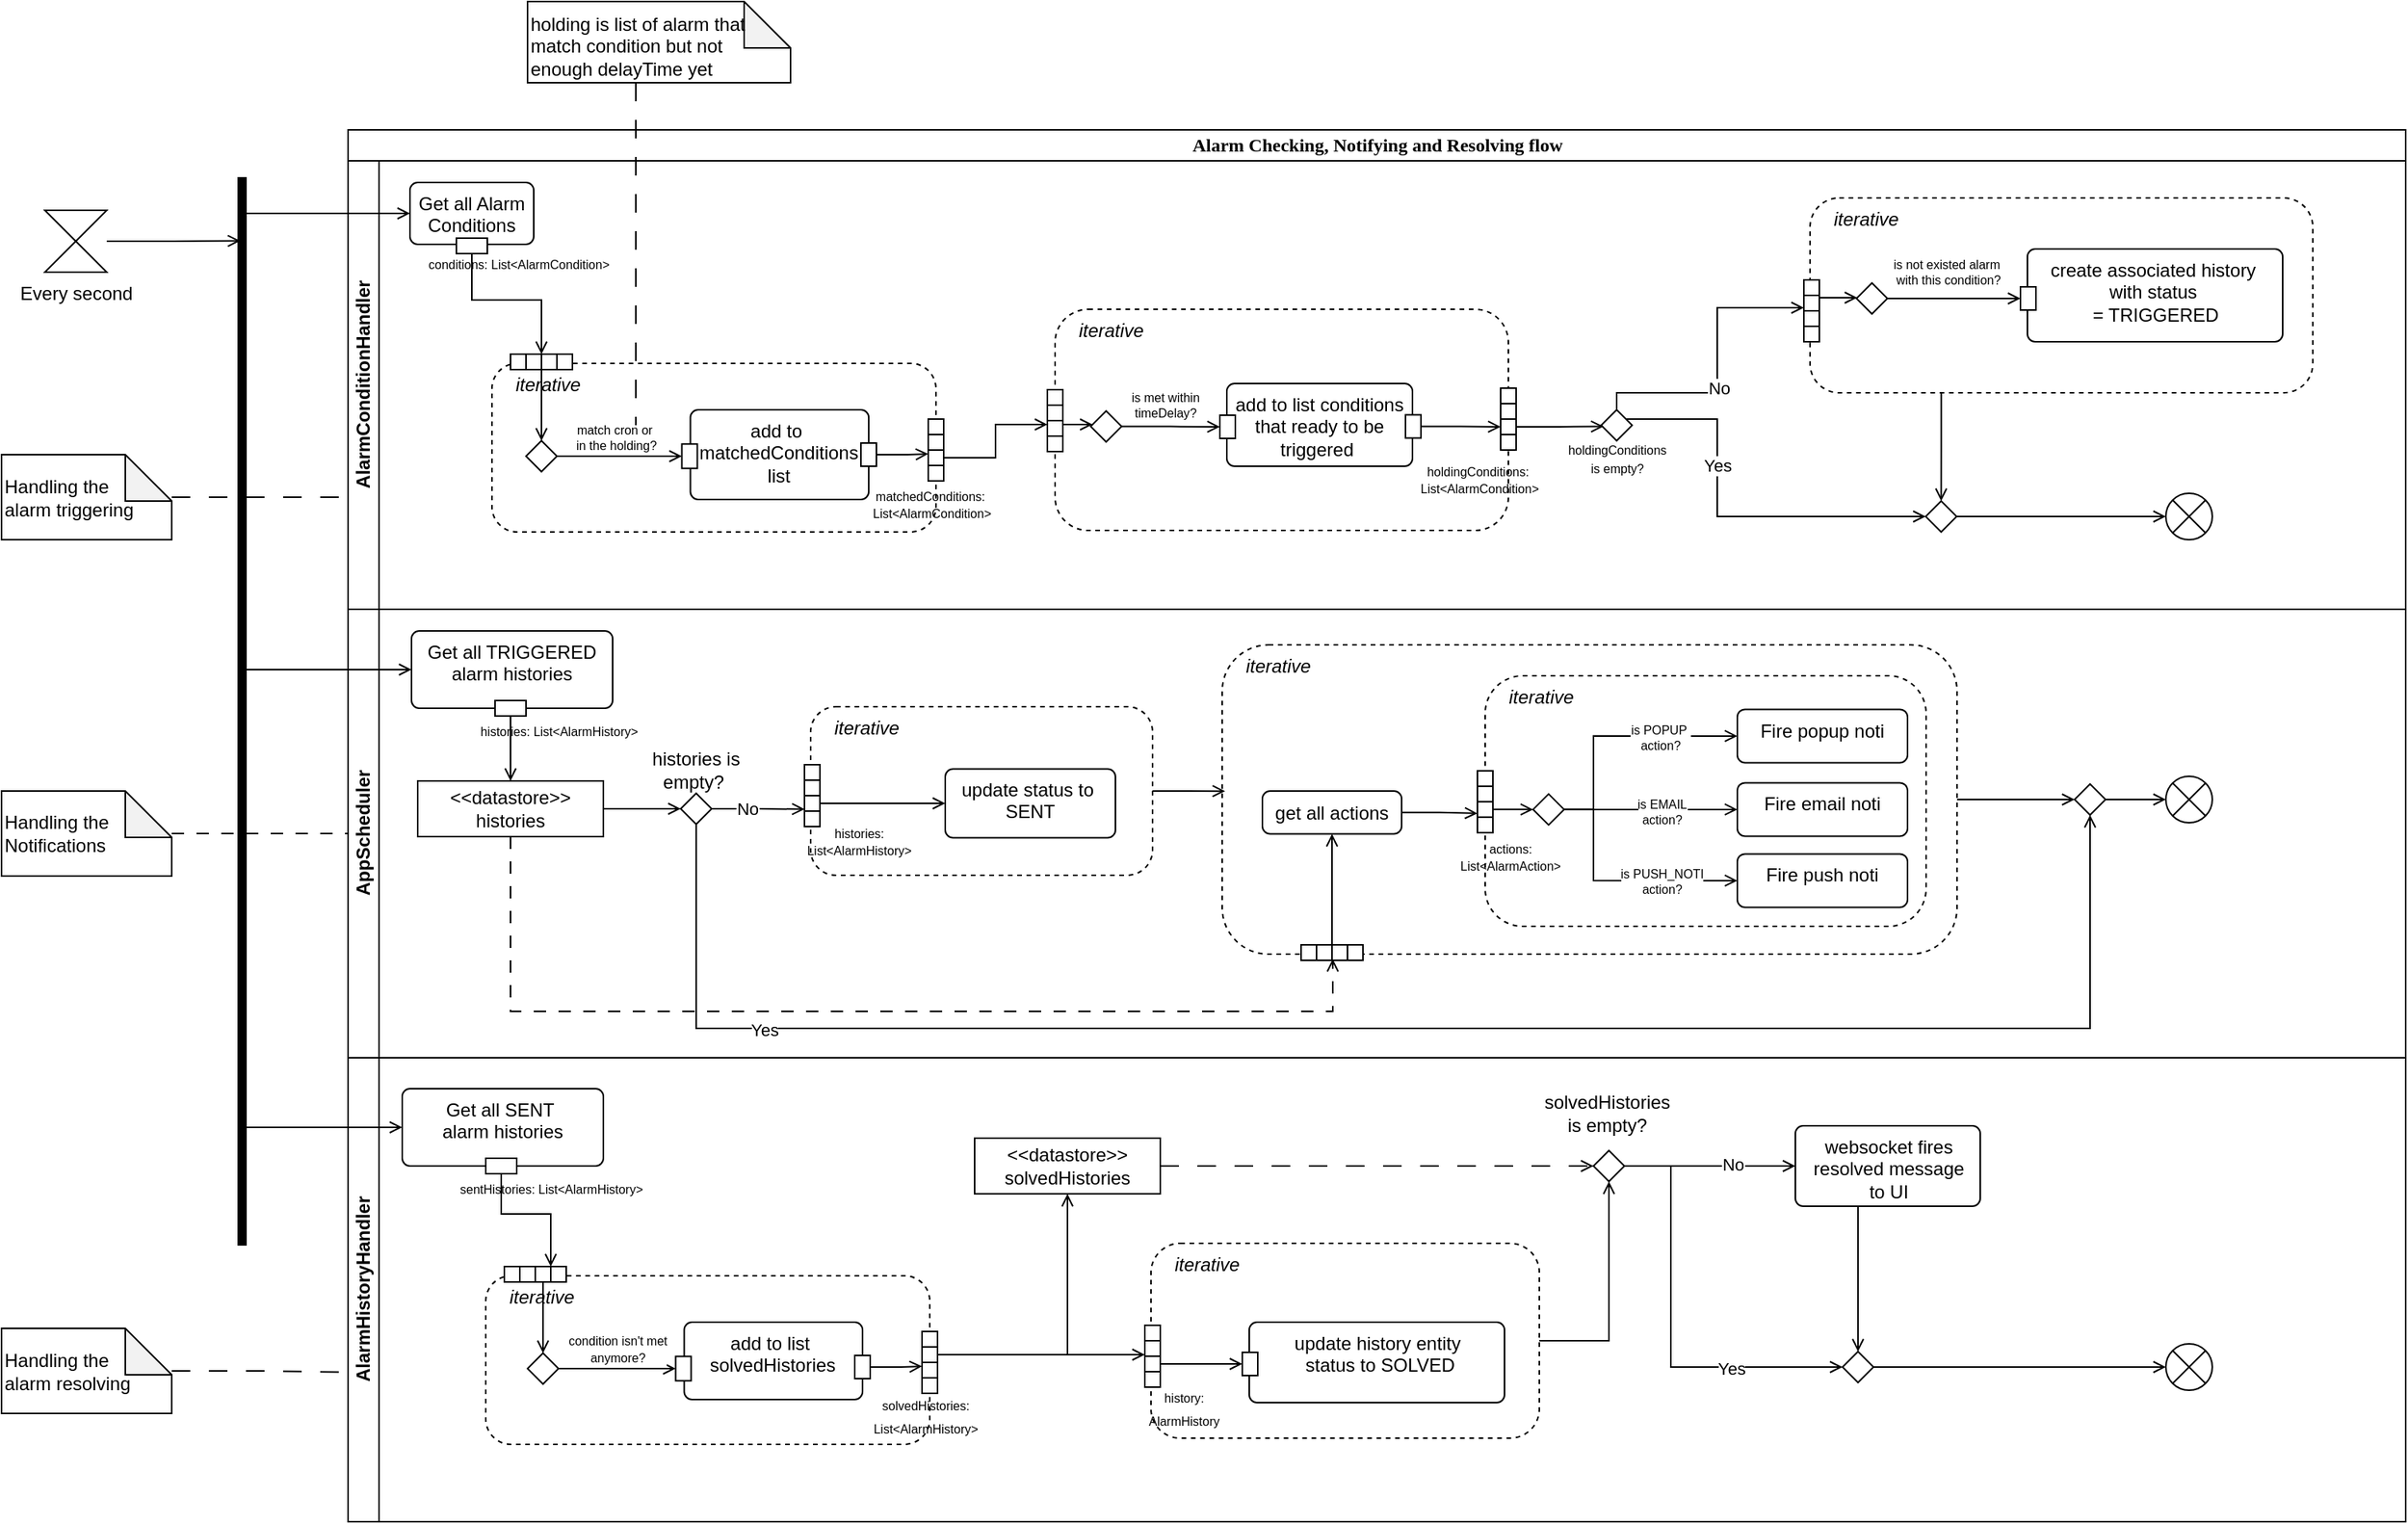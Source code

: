 <mxfile version="24.0.4" type="device">
  <diagram name="Page-1" id="0783ab3e-0a74-02c8-0abd-f7b4e66b4bec">
    <mxGraphModel dx="5315" dy="1605" grid="1" gridSize="10" guides="1" tooltips="1" connect="1" arrows="1" fold="1" page="1" pageScale="1" pageWidth="850" pageHeight="1100" background="none" math="0" shadow="0">
      <root>
        <mxCell id="0" />
        <mxCell id="1" parent="0" />
        <mxCell id="TM1sC84Y9f5cCVmh5E3y-1" value="Every second" style="shape=collate;html=1;verticalAlign=top;labelPosition=center;verticalLabelPosition=bottom;align=center;" parent="1" vertex="1">
          <mxGeometry x="-2132" y="281" width="40" height="40" as="geometry" />
        </mxCell>
        <mxCell id="TM1sC84Y9f5cCVmh5E3y-10" value="&lt;span style=&quot;font-family: Verdana;&quot;&gt;Alarm Checking, Notifying and Resolving flow&lt;/span&gt;" style="swimlane;childLayout=stackLayout;resizeParent=1;resizeParentMax=0;horizontal=1;startSize=20;horizontalStack=0;html=1;" parent="1" vertex="1">
          <mxGeometry x="-1936" y="229" width="1330" height="900" as="geometry" />
        </mxCell>
        <mxCell id="TM1sC84Y9f5cCVmh5E3y-11" value="AlarmCondition&lt;span style=&quot;background-color: initial;&quot;&gt;Handler&lt;/span&gt;" style="swimlane;startSize=20;horizontal=0;html=1;" parent="TM1sC84Y9f5cCVmh5E3y-10" vertex="1">
          <mxGeometry y="20" width="1330" height="290" as="geometry" />
        </mxCell>
        <mxCell id="TM1sC84Y9f5cCVmh5E3y-20" value="" style="group" parent="TM1sC84Y9f5cCVmh5E3y-11" vertex="1" connectable="0">
          <mxGeometry x="40" y="14" width="80" height="46" as="geometry" />
        </mxCell>
        <mxCell id="TM1sC84Y9f5cCVmh5E3y-16" value="Get all Alarm&lt;div&gt;Conditions&lt;/div&gt;" style="html=1;align=center;verticalAlign=top;rounded=1;absoluteArcSize=1;arcSize=10;dashed=0;whiteSpace=wrap;" parent="TM1sC84Y9f5cCVmh5E3y-20" vertex="1">
          <mxGeometry width="80" height="40" as="geometry" />
        </mxCell>
        <mxCell id="TM1sC84Y9f5cCVmh5E3y-18" value="" style="rounded=0;whiteSpace=wrap;html=1;" parent="TM1sC84Y9f5cCVmh5E3y-20" vertex="1">
          <mxGeometry x="30" y="36" width="20" height="10" as="geometry" />
        </mxCell>
        <mxCell id="TM1sC84Y9f5cCVmh5E3y-42" value="&lt;i&gt;&amp;nbsp; &amp;nbsp; iterative&lt;/i&gt;" style="rounded=1;whiteSpace=wrap;html=1;verticalAlign=top;align=left;dashed=1;" parent="TM1sC84Y9f5cCVmh5E3y-11" vertex="1">
          <mxGeometry x="93" y="131" width="287" height="109" as="geometry" />
        </mxCell>
        <mxCell id="TM1sC84Y9f5cCVmh5E3y-43" value="" style="group;rotation=90;" parent="TM1sC84Y9f5cCVmh5E3y-11" vertex="1" connectable="0">
          <mxGeometry x="120" y="110" width="10" height="40" as="geometry" />
        </mxCell>
        <mxCell id="TM1sC84Y9f5cCVmh5E3y-44" value="" style="rounded=0;whiteSpace=wrap;html=1;rotation=90;" parent="TM1sC84Y9f5cCVmh5E3y-43" vertex="1">
          <mxGeometry x="15" y="15" width="10" height="10" as="geometry" />
        </mxCell>
        <mxCell id="TM1sC84Y9f5cCVmh5E3y-45" value="" style="rounded=0;whiteSpace=wrap;html=1;rotation=90;" parent="TM1sC84Y9f5cCVmh5E3y-43" vertex="1">
          <mxGeometry x="5" y="15" width="10" height="10" as="geometry" />
        </mxCell>
        <mxCell id="TM1sC84Y9f5cCVmh5E3y-46" value="" style="rounded=0;whiteSpace=wrap;html=1;rotation=90;" parent="TM1sC84Y9f5cCVmh5E3y-43" vertex="1">
          <mxGeometry x="-5" y="15" width="10" height="10" as="geometry" />
        </mxCell>
        <mxCell id="TM1sC84Y9f5cCVmh5E3y-47" value="" style="rounded=0;whiteSpace=wrap;html=1;rotation=90;" parent="TM1sC84Y9f5cCVmh5E3y-43" vertex="1">
          <mxGeometry x="-15" y="15" width="10" height="10" as="geometry" />
        </mxCell>
        <mxCell id="TM1sC84Y9f5cCVmh5E3y-62" style="edgeStyle=orthogonalEdgeStyle;rounded=0;orthogonalLoop=1;jettySize=auto;html=1;entryX=0.5;entryY=1;entryDx=0;entryDy=0;endArrow=open;endFill=0;" parent="TM1sC84Y9f5cCVmh5E3y-11" source="TM1sC84Y9f5cCVmh5E3y-48" target="PX7lw0rBNjWOA4S2qfVp-56" edge="1">
          <mxGeometry relative="1" as="geometry" />
        </mxCell>
        <mxCell id="TM1sC84Y9f5cCVmh5E3y-63" value="&lt;font style=&quot;font-size: 8px;&quot;&gt;match cron or&amp;nbsp;&lt;/font&gt;&lt;div style=&quot;line-height: 70%;&quot;&gt;&lt;font style=&quot;font-size: 8px;&quot;&gt;in the holding?&lt;/font&gt;&lt;/div&gt;" style="edgeLabel;html=1;align=center;verticalAlign=middle;resizable=0;points=[];" parent="TM1sC84Y9f5cCVmh5E3y-62" vertex="1" connectable="0">
          <mxGeometry x="-0.834" y="1" relative="1" as="geometry">
            <mxPoint x="31" y="-13" as="offset" />
          </mxGeometry>
        </mxCell>
        <mxCell id="TM1sC84Y9f5cCVmh5E3y-48" value="" style="rhombus;whiteSpace=wrap;html=1;" parent="TM1sC84Y9f5cCVmh5E3y-11" vertex="1">
          <mxGeometry x="115" y="181" width="20" height="20" as="geometry" />
        </mxCell>
        <mxCell id="TM1sC84Y9f5cCVmh5E3y-51" value="" style="group" parent="TM1sC84Y9f5cCVmh5E3y-11" vertex="1" connectable="0">
          <mxGeometry x="375" y="167" width="10" height="40" as="geometry" />
        </mxCell>
        <mxCell id="TM1sC84Y9f5cCVmh5E3y-52" value="" style="rounded=0;whiteSpace=wrap;html=1;" parent="TM1sC84Y9f5cCVmh5E3y-51" vertex="1">
          <mxGeometry width="10" height="10" as="geometry" />
        </mxCell>
        <mxCell id="TM1sC84Y9f5cCVmh5E3y-53" value="" style="rounded=0;whiteSpace=wrap;html=1;" parent="TM1sC84Y9f5cCVmh5E3y-51" vertex="1">
          <mxGeometry y="10" width="10" height="10" as="geometry" />
        </mxCell>
        <mxCell id="TM1sC84Y9f5cCVmh5E3y-54" value="" style="rounded=0;whiteSpace=wrap;html=1;" parent="TM1sC84Y9f5cCVmh5E3y-51" vertex="1">
          <mxGeometry y="20" width="10" height="10" as="geometry" />
        </mxCell>
        <mxCell id="TM1sC84Y9f5cCVmh5E3y-55" value="" style="rounded=0;whiteSpace=wrap;html=1;" parent="TM1sC84Y9f5cCVmh5E3y-51" vertex="1">
          <mxGeometry y="30" width="10" height="10" as="geometry" />
        </mxCell>
        <mxCell id="TM1sC84Y9f5cCVmh5E3y-56" value="&lt;p style=&quot;line-height: 90%; font-size: 8px;&quot;&gt;&lt;font style=&quot;font-size: 8px;&quot;&gt;conditions: List&amp;lt;AlarmCondition&amp;gt;&lt;/font&gt;&lt;/p&gt;" style="text;html=1;align=center;verticalAlign=middle;resizable=0;points=[];autosize=1;strokeColor=none;fillColor=none;fontSize=8;" parent="TM1sC84Y9f5cCVmh5E3y-11" vertex="1">
          <mxGeometry x="40" y="47" width="140" height="40" as="geometry" />
        </mxCell>
        <mxCell id="TM1sC84Y9f5cCVmh5E3y-58" value="&lt;font style=&quot;font-size: 8px;&quot;&gt;matchedConditions:&amp;nbsp;&lt;/font&gt;&lt;div style=&quot;line-height: 80%;&quot;&gt;&lt;font style=&quot;font-size: 8px;&quot;&gt;List&amp;lt;AlarmCondition&amp;gt;&lt;/font&gt;&lt;/div&gt;" style="text;html=1;align=center;verticalAlign=middle;resizable=0;points=[];autosize=1;strokeColor=none;fillColor=none;" parent="TM1sC84Y9f5cCVmh5E3y-11" vertex="1">
          <mxGeometry x="327" y="201" width="100" height="40" as="geometry" />
        </mxCell>
        <mxCell id="TM1sC84Y9f5cCVmh5E3y-73" value="" style="shape=sumEllipse;perimeter=ellipsePerimeter;html=1;backgroundOutline=1;" parent="TM1sC84Y9f5cCVmh5E3y-11" vertex="1">
          <mxGeometry x="1175" y="215" width="30" height="30" as="geometry" />
        </mxCell>
        <mxCell id="TM1sC84Y9f5cCVmh5E3y-21" value="&lt;i&gt;&amp;nbsp; &amp;nbsp; iterative&lt;/i&gt;" style="rounded=1;whiteSpace=wrap;html=1;verticalAlign=top;align=left;dashed=1;" parent="TM1sC84Y9f5cCVmh5E3y-11" vertex="1">
          <mxGeometry x="457" y="96" width="293" height="143" as="geometry" />
        </mxCell>
        <mxCell id="TM1sC84Y9f5cCVmh5E3y-30" value="" style="group" parent="TM1sC84Y9f5cCVmh5E3y-11" vertex="1" connectable="0">
          <mxGeometry x="452" y="148" width="10" height="40" as="geometry" />
        </mxCell>
        <mxCell id="TM1sC84Y9f5cCVmh5E3y-22" value="" style="rounded=0;whiteSpace=wrap;html=1;" parent="TM1sC84Y9f5cCVmh5E3y-30" vertex="1">
          <mxGeometry width="10" height="10" as="geometry" />
        </mxCell>
        <mxCell id="TM1sC84Y9f5cCVmh5E3y-27" value="" style="rounded=0;whiteSpace=wrap;html=1;" parent="TM1sC84Y9f5cCVmh5E3y-30" vertex="1">
          <mxGeometry y="10" width="10" height="10" as="geometry" />
        </mxCell>
        <mxCell id="TM1sC84Y9f5cCVmh5E3y-28" value="" style="rounded=0;whiteSpace=wrap;html=1;" parent="TM1sC84Y9f5cCVmh5E3y-30" vertex="1">
          <mxGeometry y="20" width="10" height="10" as="geometry" />
        </mxCell>
        <mxCell id="TM1sC84Y9f5cCVmh5E3y-29" value="" style="rounded=0;whiteSpace=wrap;html=1;" parent="TM1sC84Y9f5cCVmh5E3y-30" vertex="1">
          <mxGeometry y="30" width="10" height="10" as="geometry" />
        </mxCell>
        <mxCell id="PX7lw0rBNjWOA4S2qfVp-4" value="" style="rhombus;whiteSpace=wrap;html=1;" parent="TM1sC84Y9f5cCVmh5E3y-11" vertex="1">
          <mxGeometry x="480" y="161.75" width="20" height="20" as="geometry" />
        </mxCell>
        <mxCell id="PX7lw0rBNjWOA4S2qfVp-1" value="add to list conditions that ready to be triggered&amp;nbsp;" style="html=1;align=center;verticalAlign=top;rounded=1;absoluteArcSize=1;arcSize=10;dashed=0;whiteSpace=wrap;" parent="TM1sC84Y9f5cCVmh5E3y-11" vertex="1">
          <mxGeometry x="568" y="144" width="120" height="53.5" as="geometry" />
        </mxCell>
        <mxCell id="PX7lw0rBNjWOA4S2qfVp-5" style="edgeStyle=orthogonalEdgeStyle;rounded=0;orthogonalLoop=1;jettySize=auto;html=1;endArrow=open;endFill=0;" parent="TM1sC84Y9f5cCVmh5E3y-11" source="PX7lw0rBNjWOA4S2qfVp-4" target="PX7lw0rBNjWOA4S2qfVp-59" edge="1">
          <mxGeometry relative="1" as="geometry">
            <mxPoint x="584" y="164" as="targetPoint" />
          </mxGeometry>
        </mxCell>
        <mxCell id="PX7lw0rBNjWOA4S2qfVp-6" value="&lt;font style=&quot;font-size: 8px;&quot;&gt;is met within&lt;/font&gt;&lt;div style=&quot;line-height: 70%;&quot;&gt;&lt;font style=&quot;font-size: 8px;&quot;&gt;timeDelay&lt;/font&gt;&lt;span style=&quot;font-size: 8px;&quot;&gt;?&lt;/span&gt;&lt;/div&gt;" style="edgeLabel;html=1;align=center;verticalAlign=middle;resizable=0;points=[];spacing=0;" parent="PX7lw0rBNjWOA4S2qfVp-5" vertex="1" connectable="0">
          <mxGeometry x="-0.143" y="2" relative="1" as="geometry">
            <mxPoint y="-14" as="offset" />
          </mxGeometry>
        </mxCell>
        <mxCell id="PX7lw0rBNjWOA4S2qfVp-14" value="" style="group" parent="TM1sC84Y9f5cCVmh5E3y-11" vertex="1" connectable="0">
          <mxGeometry x="745" y="147" width="10" height="40" as="geometry" />
        </mxCell>
        <mxCell id="PX7lw0rBNjWOA4S2qfVp-15" value="" style="rounded=0;whiteSpace=wrap;html=1;" parent="PX7lw0rBNjWOA4S2qfVp-14" vertex="1">
          <mxGeometry width="10" height="10" as="geometry" />
        </mxCell>
        <mxCell id="PX7lw0rBNjWOA4S2qfVp-16" value="" style="rounded=0;whiteSpace=wrap;html=1;" parent="PX7lw0rBNjWOA4S2qfVp-14" vertex="1">
          <mxGeometry y="10" width="10" height="10" as="geometry" />
        </mxCell>
        <mxCell id="PX7lw0rBNjWOA4S2qfVp-17" value="" style="rounded=0;whiteSpace=wrap;html=1;" parent="PX7lw0rBNjWOA4S2qfVp-14" vertex="1">
          <mxGeometry y="20" width="10" height="10" as="geometry" />
        </mxCell>
        <mxCell id="PX7lw0rBNjWOA4S2qfVp-18" value="" style="rounded=0;whiteSpace=wrap;html=1;" parent="PX7lw0rBNjWOA4S2qfVp-14" vertex="1">
          <mxGeometry y="30" width="10" height="10" as="geometry" />
        </mxCell>
        <mxCell id="PX7lw0rBNjWOA4S2qfVp-12" value="&lt;font style=&quot;font-size: 8px;&quot;&gt;holdingConditions:&amp;nbsp;&lt;/font&gt;&lt;div style=&quot;line-height: 80%;&quot;&gt;&lt;font style=&quot;font-size: 8px;&quot;&gt;List&amp;lt;AlarmCondition&amp;gt;&lt;/font&gt;&lt;/div&gt;" style="text;html=1;align=center;verticalAlign=middle;resizable=0;points=[];autosize=1;strokeColor=none;fillColor=none;" parent="TM1sC84Y9f5cCVmh5E3y-11" vertex="1">
          <mxGeometry x="681" y="185" width="100" height="40" as="geometry" />
        </mxCell>
        <mxCell id="PX7lw0rBNjWOA4S2qfVp-32" style="edgeStyle=orthogonalEdgeStyle;rounded=0;orthogonalLoop=1;jettySize=auto;html=1;endArrow=open;endFill=0;" parent="TM1sC84Y9f5cCVmh5E3y-11" source="PX7lw0rBNjWOA4S2qfVp-20" target="PX7lw0rBNjWOA4S2qfVp-67" edge="1">
          <mxGeometry relative="1" as="geometry">
            <mxPoint x="945" y="95" as="targetPoint" />
            <Array as="points">
              <mxPoint x="820" y="150" />
              <mxPoint x="885" y="150" />
              <mxPoint x="885" y="95" />
            </Array>
          </mxGeometry>
        </mxCell>
        <mxCell id="PX7lw0rBNjWOA4S2qfVp-33" value="No" style="edgeLabel;html=1;align=center;verticalAlign=middle;resizable=0;points=[];" parent="PX7lw0rBNjWOA4S2qfVp-32" vertex="1" connectable="0">
          <mxGeometry x="-0.15" y="-1" relative="1" as="geometry">
            <mxPoint as="offset" />
          </mxGeometry>
        </mxCell>
        <mxCell id="PX7lw0rBNjWOA4S2qfVp-39" style="edgeStyle=orthogonalEdgeStyle;rounded=0;orthogonalLoop=1;jettySize=auto;html=1;entryX=0;entryY=0.5;entryDx=0;entryDy=0;endArrow=open;endFill=0;" parent="TM1sC84Y9f5cCVmh5E3y-11" source="PX7lw0rBNjWOA4S2qfVp-20" target="PX7lw0rBNjWOA4S2qfVp-37" edge="1">
          <mxGeometry relative="1" as="geometry">
            <Array as="points">
              <mxPoint x="885" y="167" />
              <mxPoint x="885" y="230" />
            </Array>
          </mxGeometry>
        </mxCell>
        <mxCell id="PX7lw0rBNjWOA4S2qfVp-40" value="Yes" style="edgeLabel;html=1;align=center;verticalAlign=middle;resizable=0;points=[];" parent="PX7lw0rBNjWOA4S2qfVp-39" vertex="1" connectable="0">
          <mxGeometry x="-0.311" relative="1" as="geometry">
            <mxPoint as="offset" />
          </mxGeometry>
        </mxCell>
        <mxCell id="PX7lw0rBNjWOA4S2qfVp-20" value="" style="rhombus;whiteSpace=wrap;html=1;" parent="TM1sC84Y9f5cCVmh5E3y-11" vertex="1">
          <mxGeometry x="810" y="161" width="20" height="20" as="geometry" />
        </mxCell>
        <mxCell id="PX7lw0rBNjWOA4S2qfVp-31" value="&lt;font style=&quot;font-size: 8px;&quot;&gt;holdingConditions&lt;/font&gt;&lt;div style=&quot;line-height: 70%;&quot;&gt;&lt;font style=&quot;font-size: 8px;&quot;&gt;is empty?&lt;/font&gt;&lt;/div&gt;" style="text;html=1;align=center;verticalAlign=middle;resizable=0;points=[];autosize=1;strokeColor=none;fillColor=none;" parent="TM1sC84Y9f5cCVmh5E3y-11" vertex="1">
          <mxGeometry x="775" y="171" width="90" height="40" as="geometry" />
        </mxCell>
        <mxCell id="PX7lw0rBNjWOA4S2qfVp-38" style="edgeStyle=orthogonalEdgeStyle;rounded=0;orthogonalLoop=1;jettySize=auto;html=1;entryX=0;entryY=0.5;entryDx=0;entryDy=0;endArrow=open;endFill=0;" parent="TM1sC84Y9f5cCVmh5E3y-11" source="PX7lw0rBNjWOA4S2qfVp-37" target="TM1sC84Y9f5cCVmh5E3y-73" edge="1">
          <mxGeometry relative="1" as="geometry" />
        </mxCell>
        <mxCell id="PX7lw0rBNjWOA4S2qfVp-37" value="" style="rhombus;whiteSpace=wrap;html=1;" parent="TM1sC84Y9f5cCVmh5E3y-11" vertex="1">
          <mxGeometry x="1019.75" y="220" width="20" height="20" as="geometry" />
        </mxCell>
        <mxCell id="PX7lw0rBNjWOA4S2qfVp-57" value="" style="group" parent="TM1sC84Y9f5cCVmh5E3y-11" vertex="1" connectable="0">
          <mxGeometry x="215.5" y="161" width="120" height="58" as="geometry" />
        </mxCell>
        <mxCell id="PX7lw0rBNjWOA4S2qfVp-58" value="" style="group" parent="PX7lw0rBNjWOA4S2qfVp-57" vertex="1" connectable="0">
          <mxGeometry width="120" height="58" as="geometry" />
        </mxCell>
        <mxCell id="TM1sC84Y9f5cCVmh5E3y-50" value="add to&amp;nbsp;&lt;div&gt;matchedConditions list&lt;/div&gt;" style="html=1;align=center;verticalAlign=top;rounded=1;absoluteArcSize=1;arcSize=10;dashed=0;whiteSpace=wrap;" parent="PX7lw0rBNjWOA4S2qfVp-58" vertex="1">
          <mxGeometry x="5.764" width="115.284" height="58" as="geometry" />
        </mxCell>
        <mxCell id="PX7lw0rBNjWOA4S2qfVp-56" value="" style="rounded=0;whiteSpace=wrap;html=1;rotation=90;" parent="PX7lw0rBNjWOA4S2qfVp-58" vertex="1">
          <mxGeometry x="-2.62" y="25" width="15.721" height="10" as="geometry" />
        </mxCell>
        <mxCell id="PX7lw0rBNjWOA4S2qfVp-59" value="" style="rounded=0;whiteSpace=wrap;html=1;rotation=90;" parent="TM1sC84Y9f5cCVmh5E3y-11" vertex="1">
          <mxGeometry x="561" y="167" width="15" height="10" as="geometry" />
        </mxCell>
        <mxCell id="YJEZlT8aA9e7NIBqynXP-91" style="edgeStyle=orthogonalEdgeStyle;rounded=0;orthogonalLoop=1;jettySize=auto;html=1;entryX=0;entryY=0.25;entryDx=0;entryDy=0;endArrow=open;endFill=0;" edge="1" parent="TM1sC84Y9f5cCVmh5E3y-11" source="PX7lw0rBNjWOA4S2qfVp-63" target="TM1sC84Y9f5cCVmh5E3y-54">
          <mxGeometry relative="1" as="geometry" />
        </mxCell>
        <mxCell id="PX7lw0rBNjWOA4S2qfVp-63" value="" style="rounded=0;whiteSpace=wrap;html=1;rotation=90;" parent="TM1sC84Y9f5cCVmh5E3y-11" vertex="1">
          <mxGeometry x="329" y="185" width="15" height="10" as="geometry" />
        </mxCell>
        <mxCell id="YJEZlT8aA9e7NIBqynXP-98" style="edgeStyle=orthogonalEdgeStyle;rounded=0;orthogonalLoop=1;jettySize=auto;html=1;entryX=0;entryY=0.5;entryDx=0;entryDy=0;endArrow=open;endFill=0;" edge="1" parent="TM1sC84Y9f5cCVmh5E3y-11" source="PX7lw0rBNjWOA4S2qfVp-64" target="PX7lw0rBNjWOA4S2qfVp-17">
          <mxGeometry relative="1" as="geometry" />
        </mxCell>
        <mxCell id="PX7lw0rBNjWOA4S2qfVp-64" value="" style="rounded=0;whiteSpace=wrap;html=1;rotation=90;" parent="TM1sC84Y9f5cCVmh5E3y-11" vertex="1">
          <mxGeometry x="681" y="166.75" width="15" height="10" as="geometry" />
        </mxCell>
        <mxCell id="YJEZlT8aA9e7NIBqynXP-12" style="edgeStyle=orthogonalEdgeStyle;rounded=0;orthogonalLoop=1;jettySize=auto;html=1;entryX=0.5;entryY=0;entryDx=0;entryDy=0;endArrow=open;endFill=0;" edge="1" parent="TM1sC84Y9f5cCVmh5E3y-11" source="PX7lw0rBNjWOA4S2qfVp-72" target="PX7lw0rBNjWOA4S2qfVp-37">
          <mxGeometry relative="1" as="geometry">
            <Array as="points">
              <mxPoint x="1030" y="185" />
            </Array>
          </mxGeometry>
        </mxCell>
        <mxCell id="PX7lw0rBNjWOA4S2qfVp-72" value="&lt;i&gt;&amp;nbsp; &amp;nbsp; iterative&lt;/i&gt;" style="rounded=1;whiteSpace=wrap;html=1;verticalAlign=top;align=left;dashed=1;" parent="TM1sC84Y9f5cCVmh5E3y-11" vertex="1">
          <mxGeometry x="945" y="24" width="325" height="126" as="geometry" />
        </mxCell>
        <mxCell id="PX7lw0rBNjWOA4S2qfVp-75" style="edgeStyle=orthogonalEdgeStyle;rounded=0;orthogonalLoop=1;jettySize=auto;html=1;endArrow=open;endFill=0;" parent="TM1sC84Y9f5cCVmh5E3y-11" source="PX7lw0rBNjWOA4S2qfVp-73" target="PX7lw0rBNjWOA4S2qfVp-28" edge="1">
          <mxGeometry relative="1" as="geometry" />
        </mxCell>
        <mxCell id="YJEZlT8aA9e7NIBqynXP-102" value="&lt;font style=&quot;font-size: 8px;&quot;&gt;is not existed alarm&amp;nbsp;&lt;/font&gt;&lt;div style=&quot;font-size: 8px;&quot;&gt;&lt;font style=&quot;font-size: 8px;&quot;&gt;with this condition?&lt;/font&gt;&lt;/div&gt;" style="edgeLabel;html=1;align=center;verticalAlign=middle;resizable=0;points=[];" vertex="1" connectable="0" parent="PX7lw0rBNjWOA4S2qfVp-75">
          <mxGeometry x="-0.27" y="-1" relative="1" as="geometry">
            <mxPoint x="7" y="-19" as="offset" />
          </mxGeometry>
        </mxCell>
        <mxCell id="PX7lw0rBNjWOA4S2qfVp-73" value="" style="rhombus;whiteSpace=wrap;html=1;" parent="TM1sC84Y9f5cCVmh5E3y-11" vertex="1">
          <mxGeometry x="975" y="79" width="20" height="20" as="geometry" />
        </mxCell>
        <mxCell id="PX7lw0rBNjWOA4S2qfVp-30" value="" style="group;verticalAlign=middle;" parent="TM1sC84Y9f5cCVmh5E3y-11" vertex="1" connectable="0">
          <mxGeometry x="1075" y="49" width="169.5" height="60" as="geometry" />
        </mxCell>
        <mxCell id="PX7lw0rBNjWOA4S2qfVp-71" value="" style="group;verticalAlign=middle;" parent="PX7lw0rBNjWOA4S2qfVp-30" vertex="1" connectable="0">
          <mxGeometry x="-8.882e-16" width="175" height="60" as="geometry" />
        </mxCell>
        <mxCell id="PX7lw0rBNjWOA4S2qfVp-22" value="create associated history&amp;nbsp;&lt;div&gt;with status&amp;nbsp;&lt;/div&gt;&lt;div&gt;= TRIGGERED&lt;/div&gt;" style="html=1;align=center;verticalAlign=top;rounded=1;absoluteArcSize=1;arcSize=10;dashed=0;whiteSpace=wrap;" parent="PX7lw0rBNjWOA4S2qfVp-71" vertex="1">
          <mxGeometry x="10.5" y="8" width="165" height="60" as="geometry" />
        </mxCell>
        <mxCell id="PX7lw0rBNjWOA4S2qfVp-28" value="" style="rounded=0;whiteSpace=wrap;html=1;rotation=90;" parent="PX7lw0rBNjWOA4S2qfVp-71" vertex="1">
          <mxGeometry x="3.5" y="35" width="15" height="10" as="geometry" />
        </mxCell>
        <mxCell id="PX7lw0rBNjWOA4S2qfVp-65" value="" style="group" parent="TM1sC84Y9f5cCVmh5E3y-11" vertex="1" connectable="0">
          <mxGeometry x="941" y="77" width="10" height="40" as="geometry" />
        </mxCell>
        <mxCell id="PX7lw0rBNjWOA4S2qfVp-66" value="" style="rounded=0;whiteSpace=wrap;html=1;" parent="PX7lw0rBNjWOA4S2qfVp-65" vertex="1">
          <mxGeometry width="10" height="10" as="geometry" />
        </mxCell>
        <mxCell id="PX7lw0rBNjWOA4S2qfVp-67" value="" style="rounded=0;whiteSpace=wrap;html=1;" parent="PX7lw0rBNjWOA4S2qfVp-65" vertex="1">
          <mxGeometry y="10" width="10" height="10" as="geometry" />
        </mxCell>
        <mxCell id="PX7lw0rBNjWOA4S2qfVp-68" value="" style="rounded=0;whiteSpace=wrap;html=1;" parent="PX7lw0rBNjWOA4S2qfVp-65" vertex="1">
          <mxGeometry y="20" width="10" height="10" as="geometry" />
        </mxCell>
        <mxCell id="PX7lw0rBNjWOA4S2qfVp-69" value="" style="rounded=0;whiteSpace=wrap;html=1;" parent="PX7lw0rBNjWOA4S2qfVp-65" vertex="1">
          <mxGeometry y="30" width="10" height="10" as="geometry" />
        </mxCell>
        <mxCell id="YJEZlT8aA9e7NIBqynXP-89" style="edgeStyle=orthogonalEdgeStyle;rounded=0;orthogonalLoop=1;jettySize=auto;html=1;entryX=0;entryY=0;entryDx=0;entryDy=0;endArrow=open;endFill=0;" edge="1" parent="TM1sC84Y9f5cCVmh5E3y-11" source="TM1sC84Y9f5cCVmh5E3y-18" target="TM1sC84Y9f5cCVmh5E3y-46">
          <mxGeometry relative="1" as="geometry">
            <Array as="points">
              <mxPoint x="80" y="90" />
              <mxPoint x="125" y="90" />
            </Array>
          </mxGeometry>
        </mxCell>
        <mxCell id="YJEZlT8aA9e7NIBqynXP-90" style="edgeStyle=orthogonalEdgeStyle;rounded=0;orthogonalLoop=1;jettySize=auto;html=1;entryX=0.5;entryY=0;entryDx=0;entryDy=0;exitX=1;exitY=0;exitDx=0;exitDy=0;endArrow=open;endFill=0;" edge="1" parent="TM1sC84Y9f5cCVmh5E3y-11" source="TM1sC84Y9f5cCVmh5E3y-46" target="TM1sC84Y9f5cCVmh5E3y-48">
          <mxGeometry relative="1" as="geometry" />
        </mxCell>
        <mxCell id="YJEZlT8aA9e7NIBqynXP-92" style="edgeStyle=orthogonalEdgeStyle;rounded=0;orthogonalLoop=1;jettySize=auto;html=1;entryX=0;entryY=0.25;entryDx=0;entryDy=0;endArrow=open;endFill=0;" edge="1" parent="TM1sC84Y9f5cCVmh5E3y-11" source="TM1sC84Y9f5cCVmh5E3y-54" target="TM1sC84Y9f5cCVmh5E3y-28">
          <mxGeometry relative="1" as="geometry" />
        </mxCell>
        <mxCell id="YJEZlT8aA9e7NIBqynXP-97" style="edgeStyle=orthogonalEdgeStyle;rounded=0;orthogonalLoop=1;jettySize=auto;html=1;entryX=1.016;entryY=0.25;entryDx=0;entryDy=0;entryPerimeter=0;endArrow=none;endFill=0;startArrow=open;startFill=0;" edge="1" parent="TM1sC84Y9f5cCVmh5E3y-11" source="PX7lw0rBNjWOA4S2qfVp-4" target="TM1sC84Y9f5cCVmh5E3y-28">
          <mxGeometry relative="1" as="geometry">
            <Array as="points">
              <mxPoint x="465" y="170" />
            </Array>
          </mxGeometry>
        </mxCell>
        <mxCell id="YJEZlT8aA9e7NIBqynXP-99" style="edgeStyle=orthogonalEdgeStyle;rounded=0;orthogonalLoop=1;jettySize=auto;html=1;entryX=0.076;entryY=0.536;entryDx=0;entryDy=0;entryPerimeter=0;endArrow=open;endFill=0;" edge="1" parent="TM1sC84Y9f5cCVmh5E3y-11" source="PX7lw0rBNjWOA4S2qfVp-17" target="PX7lw0rBNjWOA4S2qfVp-20">
          <mxGeometry relative="1" as="geometry" />
        </mxCell>
        <mxCell id="YJEZlT8aA9e7NIBqynXP-101" style="edgeStyle=orthogonalEdgeStyle;rounded=0;orthogonalLoop=1;jettySize=auto;html=1;entryX=1.03;entryY=0.148;entryDx=0;entryDy=0;entryPerimeter=0;startArrow=open;startFill=0;endArrow=none;endFill=0;" edge="1" parent="TM1sC84Y9f5cCVmh5E3y-11" source="PX7lw0rBNjWOA4S2qfVp-73" target="PX7lw0rBNjWOA4S2qfVp-67">
          <mxGeometry relative="1" as="geometry">
            <Array as="points">
              <mxPoint x="951" y="89" />
            </Array>
          </mxGeometry>
        </mxCell>
        <mxCell id="TM1sC84Y9f5cCVmh5E3y-12" value="AppScheduler" style="swimlane;startSize=20;horizontal=0;html=1;" parent="TM1sC84Y9f5cCVmh5E3y-10" vertex="1">
          <mxGeometry y="310" width="1330" height="290" as="geometry" />
        </mxCell>
        <mxCell id="PX7lw0rBNjWOA4S2qfVp-101" value="" style="group" parent="TM1sC84Y9f5cCVmh5E3y-12" vertex="1" connectable="0">
          <mxGeometry x="565" y="23" width="475" height="260" as="geometry" />
        </mxCell>
        <mxCell id="PX7lw0rBNjWOA4S2qfVp-86" value="&lt;i&gt;&amp;nbsp; &amp;nbsp; iterative&lt;/i&gt;" style="rounded=1;whiteSpace=wrap;html=1;verticalAlign=top;align=left;dashed=1;" parent="PX7lw0rBNjWOA4S2qfVp-101" vertex="1">
          <mxGeometry width="475" height="200" as="geometry" />
        </mxCell>
        <mxCell id="PX7lw0rBNjWOA4S2qfVp-105" value="Fire popup noti" style="html=1;align=center;verticalAlign=top;rounded=1;absoluteArcSize=1;arcSize=10;dashed=0;whiteSpace=wrap;" parent="PX7lw0rBNjWOA4S2qfVp-101" vertex="1">
          <mxGeometry x="270" y="60" width="110" height="34.5" as="geometry" />
        </mxCell>
        <mxCell id="PX7lw0rBNjWOA4S2qfVp-95" value="get all actions" style="html=1;align=center;verticalAlign=top;rounded=1;absoluteArcSize=1;arcSize=10;dashed=0;whiteSpace=wrap;" parent="PX7lw0rBNjWOA4S2qfVp-101" vertex="1">
          <mxGeometry x="26" y="94.5" width="90" height="27.75" as="geometry" />
        </mxCell>
        <mxCell id="PX7lw0rBNjWOA4S2qfVp-93" value="&lt;i&gt;&amp;nbsp; &amp;nbsp; iterative&lt;/i&gt;" style="rounded=1;whiteSpace=wrap;html=1;verticalAlign=top;align=left;dashed=1;" parent="PX7lw0rBNjWOA4S2qfVp-101" vertex="1">
          <mxGeometry x="170" y="20" width="285" height="162" as="geometry" />
        </mxCell>
        <mxCell id="PX7lw0rBNjWOA4S2qfVp-208" value="Fire popup noti" style="html=1;align=center;verticalAlign=top;rounded=1;absoluteArcSize=1;arcSize=10;dashed=0;whiteSpace=wrap;" parent="PX7lw0rBNjWOA4S2qfVp-101" vertex="1">
          <mxGeometry x="333" y="41.69" width="110" height="34.5" as="geometry" />
        </mxCell>
        <mxCell id="PX7lw0rBNjWOA4S2qfVp-206" value="Fire email noti" style="html=1;align=center;verticalAlign=top;rounded=1;absoluteArcSize=1;arcSize=10;dashed=0;whiteSpace=wrap;" parent="PX7lw0rBNjWOA4S2qfVp-101" vertex="1">
          <mxGeometry x="333" y="89.19" width="110" height="34.5" as="geometry" />
        </mxCell>
        <mxCell id="PX7lw0rBNjWOA4S2qfVp-207" value="Fire push noti" style="html=1;align=center;verticalAlign=top;rounded=1;absoluteArcSize=1;arcSize=10;dashed=0;whiteSpace=wrap;" parent="PX7lw0rBNjWOA4S2qfVp-101" vertex="1">
          <mxGeometry x="333" y="135.19" width="110" height="34.5" as="geometry" />
        </mxCell>
        <mxCell id="YJEZlT8aA9e7NIBqynXP-23" style="edgeStyle=orthogonalEdgeStyle;rounded=0;orthogonalLoop=1;jettySize=auto;html=1;entryX=0;entryY=0.5;entryDx=0;entryDy=0;endArrow=open;endFill=0;" edge="1" parent="PX7lw0rBNjWOA4S2qfVp-101" source="PX7lw0rBNjWOA4S2qfVp-104" target="PX7lw0rBNjWOA4S2qfVp-208">
          <mxGeometry relative="1" as="geometry">
            <Array as="points">
              <mxPoint x="240" y="106" />
              <mxPoint x="240" y="59" />
            </Array>
          </mxGeometry>
        </mxCell>
        <mxCell id="YJEZlT8aA9e7NIBqynXP-26" value="&lt;font style=&quot;font-size: 8px;&quot;&gt;is POPUP&amp;nbsp;&lt;/font&gt;&lt;div style=&quot;font-size: 8px;&quot;&gt;&lt;font style=&quot;font-size: 8px;&quot;&gt;action?&lt;/font&gt;&lt;/div&gt;" style="edgeLabel;html=1;align=center;verticalAlign=middle;resizable=0;points=[];" vertex="1" connectable="0" parent="YJEZlT8aA9e7NIBqynXP-23">
          <mxGeometry x="0.53" relative="1" as="geometry">
            <mxPoint x="-13" as="offset" />
          </mxGeometry>
        </mxCell>
        <mxCell id="YJEZlT8aA9e7NIBqynXP-24" style="edgeStyle=orthogonalEdgeStyle;rounded=0;orthogonalLoop=1;jettySize=auto;html=1;entryX=0;entryY=0.5;entryDx=0;entryDy=0;endArrow=open;endFill=0;" edge="1" parent="PX7lw0rBNjWOA4S2qfVp-101" source="PX7lw0rBNjWOA4S2qfVp-104" target="PX7lw0rBNjWOA4S2qfVp-206">
          <mxGeometry relative="1" as="geometry" />
        </mxCell>
        <mxCell id="YJEZlT8aA9e7NIBqynXP-27" value="&lt;font style=&quot;font-size: 8px;&quot;&gt;is EMAIL&lt;/font&gt;&lt;div style=&quot;font-size: 8px;&quot;&gt;&lt;font style=&quot;font-size: 8px;&quot;&gt;action?&lt;/font&gt;&lt;/div&gt;" style="edgeLabel;html=1;align=center;verticalAlign=middle;resizable=0;points=[];" vertex="1" connectable="0" parent="YJEZlT8aA9e7NIBqynXP-24">
          <mxGeometry x="0.226" relative="1" as="geometry">
            <mxPoint x="-6" as="offset" />
          </mxGeometry>
        </mxCell>
        <mxCell id="YJEZlT8aA9e7NIBqynXP-25" style="edgeStyle=orthogonalEdgeStyle;rounded=0;orthogonalLoop=1;jettySize=auto;html=1;entryX=0;entryY=0.5;entryDx=0;entryDy=0;endArrow=open;endFill=0;" edge="1" parent="PX7lw0rBNjWOA4S2qfVp-101" source="PX7lw0rBNjWOA4S2qfVp-104" target="PX7lw0rBNjWOA4S2qfVp-207">
          <mxGeometry relative="1" as="geometry">
            <Array as="points">
              <mxPoint x="240" y="106" />
              <mxPoint x="240" y="152" />
            </Array>
          </mxGeometry>
        </mxCell>
        <mxCell id="YJEZlT8aA9e7NIBqynXP-28" value="&lt;font style=&quot;font-size: 8px;&quot;&gt;is PUSH_NOTI&lt;/font&gt;&lt;div style=&quot;font-size: 8px;&quot;&gt;&lt;font style=&quot;font-size: 8px;&quot;&gt;action?&lt;/font&gt;&lt;/div&gt;" style="edgeLabel;html=1;align=center;verticalAlign=middle;resizable=0;points=[];" vertex="1" connectable="0" parent="YJEZlT8aA9e7NIBqynXP-25">
          <mxGeometry x="0.316" y="1" relative="1" as="geometry">
            <mxPoint x="5" as="offset" />
          </mxGeometry>
        </mxCell>
        <mxCell id="PX7lw0rBNjWOA4S2qfVp-104" value="" style="rhombus;whiteSpace=wrap;html=1;verticalAlign=bottom;" parent="PX7lw0rBNjWOA4S2qfVp-101" vertex="1">
          <mxGeometry x="201" y="96.44" width="20" height="20" as="geometry" />
        </mxCell>
        <mxCell id="YJEZlT8aA9e7NIBqynXP-7" value="" style="group" vertex="1" connectable="0" parent="PX7lw0rBNjWOA4S2qfVp-101">
          <mxGeometry x="165" y="81.44" width="10" height="40" as="geometry" />
        </mxCell>
        <mxCell id="YJEZlT8aA9e7NIBqynXP-8" value="" style="rounded=0;whiteSpace=wrap;html=1;" vertex="1" parent="YJEZlT8aA9e7NIBqynXP-7">
          <mxGeometry width="10" height="10" as="geometry" />
        </mxCell>
        <mxCell id="YJEZlT8aA9e7NIBqynXP-9" value="" style="rounded=0;whiteSpace=wrap;html=1;" vertex="1" parent="YJEZlT8aA9e7NIBqynXP-7">
          <mxGeometry y="10" width="10" height="10" as="geometry" />
        </mxCell>
        <mxCell id="YJEZlT8aA9e7NIBqynXP-10" value="" style="rounded=0;whiteSpace=wrap;html=1;" vertex="1" parent="YJEZlT8aA9e7NIBqynXP-7">
          <mxGeometry y="20" width="10" height="10" as="geometry" />
        </mxCell>
        <mxCell id="YJEZlT8aA9e7NIBqynXP-11" value="" style="rounded=0;whiteSpace=wrap;html=1;" vertex="1" parent="YJEZlT8aA9e7NIBqynXP-7">
          <mxGeometry y="30" width="10" height="10" as="geometry" />
        </mxCell>
        <mxCell id="YJEZlT8aA9e7NIBqynXP-14" value="" style="group;rotation=90;" vertex="1" connectable="0" parent="PX7lw0rBNjWOA4S2qfVp-101">
          <mxGeometry x="66" y="179" width="10" height="40" as="geometry" />
        </mxCell>
        <mxCell id="YJEZlT8aA9e7NIBqynXP-15" value="" style="rounded=0;whiteSpace=wrap;html=1;rotation=90;" vertex="1" parent="YJEZlT8aA9e7NIBqynXP-14">
          <mxGeometry x="15" y="15" width="10" height="10" as="geometry" />
        </mxCell>
        <mxCell id="YJEZlT8aA9e7NIBqynXP-16" value="" style="rounded=0;whiteSpace=wrap;html=1;rotation=90;" vertex="1" parent="YJEZlT8aA9e7NIBqynXP-14">
          <mxGeometry x="5" y="15" width="10" height="10" as="geometry" />
        </mxCell>
        <mxCell id="YJEZlT8aA9e7NIBqynXP-17" value="" style="rounded=0;whiteSpace=wrap;html=1;rotation=90;" vertex="1" parent="YJEZlT8aA9e7NIBqynXP-14">
          <mxGeometry x="-5" y="15" width="10" height="10" as="geometry" />
        </mxCell>
        <mxCell id="YJEZlT8aA9e7NIBqynXP-18" value="" style="rounded=0;whiteSpace=wrap;html=1;rotation=90;" vertex="1" parent="YJEZlT8aA9e7NIBqynXP-14">
          <mxGeometry x="-15" y="15" width="10" height="10" as="geometry" />
        </mxCell>
        <mxCell id="YJEZlT8aA9e7NIBqynXP-20" style="edgeStyle=orthogonalEdgeStyle;rounded=0;orthogonalLoop=1;jettySize=auto;html=1;entryX=0.5;entryY=1;entryDx=0;entryDy=0;exitX=0;exitY=0;exitDx=0;exitDy=0;endArrow=open;endFill=0;" edge="1" parent="PX7lw0rBNjWOA4S2qfVp-101" source="YJEZlT8aA9e7NIBqynXP-17" target="PX7lw0rBNjWOA4S2qfVp-95">
          <mxGeometry relative="1" as="geometry" />
        </mxCell>
        <mxCell id="YJEZlT8aA9e7NIBqynXP-21" style="edgeStyle=orthogonalEdgeStyle;rounded=0;orthogonalLoop=1;jettySize=auto;html=1;entryX=0;entryY=0.75;entryDx=0;entryDy=0;endArrow=open;endFill=0;" edge="1" parent="PX7lw0rBNjWOA4S2qfVp-101" source="PX7lw0rBNjWOA4S2qfVp-95" target="YJEZlT8aA9e7NIBqynXP-10">
          <mxGeometry relative="1" as="geometry" />
        </mxCell>
        <mxCell id="YJEZlT8aA9e7NIBqynXP-22" style="edgeStyle=orthogonalEdgeStyle;rounded=0;orthogonalLoop=1;jettySize=auto;html=1;entryX=0;entryY=0.5;entryDx=0;entryDy=0;endArrow=open;endFill=0;" edge="1" parent="PX7lw0rBNjWOA4S2qfVp-101" source="YJEZlT8aA9e7NIBqynXP-10" target="PX7lw0rBNjWOA4S2qfVp-104">
          <mxGeometry relative="1" as="geometry" />
        </mxCell>
        <mxCell id="YJEZlT8aA9e7NIBqynXP-118" value="&lt;span style=&quot;font-size: 8px;&quot;&gt;actions:&lt;/span&gt;&lt;div style=&quot;line-height: 80%;&quot;&gt;&lt;span style=&quot;font-size: 8px;&quot;&gt;List&amp;lt;AlarmAction&amp;gt;&lt;/span&gt;&lt;/div&gt;" style="text;html=1;align=center;verticalAlign=middle;resizable=0;points=[];autosize=1;strokeColor=none;fillColor=none;" vertex="1" parent="PX7lw0rBNjWOA4S2qfVp-101">
          <mxGeometry x="141" y="116.44" width="90" height="40" as="geometry" />
        </mxCell>
        <mxCell id="TM1sC84Y9f5cCVmh5E3y-77" value="" style="shape=sumEllipse;perimeter=ellipsePerimeter;html=1;backgroundOutline=1;" parent="TM1sC84Y9f5cCVmh5E3y-12" vertex="1">
          <mxGeometry x="1175" y="108" width="30" height="30" as="geometry" />
        </mxCell>
        <mxCell id="PX7lw0rBNjWOA4S2qfVp-41" value="" style="group" parent="TM1sC84Y9f5cCVmh5E3y-12" vertex="1" connectable="0">
          <mxGeometry x="51" y="34" width="155" height="65" as="geometry" />
        </mxCell>
        <mxCell id="PX7lw0rBNjWOA4S2qfVp-42" value="Get all TRIGGERED alarm histories" style="html=1;align=center;verticalAlign=top;rounded=1;absoluteArcSize=1;arcSize=10;dashed=0;whiteSpace=wrap;" parent="PX7lw0rBNjWOA4S2qfVp-41" vertex="1">
          <mxGeometry x="-10" y="-20" width="130" height="50" as="geometry" />
        </mxCell>
        <mxCell id="PX7lw0rBNjWOA4S2qfVp-43" value="" style="rounded=0;whiteSpace=wrap;html=1;" parent="PX7lw0rBNjWOA4S2qfVp-41" vertex="1">
          <mxGeometry x="44" y="25" width="20" height="10" as="geometry" />
        </mxCell>
        <mxCell id="YJEZlT8aA9e7NIBqynXP-105" value="&lt;p style=&quot;line-height: 90%; font-size: 8px;&quot;&gt;&lt;font style=&quot;font-size: 8px;&quot;&gt;histories: List&amp;lt;AlarmHistory&amp;gt;&lt;/font&gt;&lt;/p&gt;" style="text;html=1;align=center;verticalAlign=middle;resizable=0;points=[];autosize=1;strokeColor=none;fillColor=none;fontSize=8;" vertex="1" parent="PX7lw0rBNjWOA4S2qfVp-41">
          <mxGeometry x="20" y="25" width="130" height="40" as="geometry" />
        </mxCell>
        <mxCell id="YJEZlT8aA9e7NIBqynXP-122" style="edgeStyle=orthogonalEdgeStyle;rounded=0;orthogonalLoop=1;jettySize=auto;html=1;entryX=0.5;entryY=1;entryDx=0;entryDy=0;endArrow=open;endFill=0;" edge="1" parent="TM1sC84Y9f5cCVmh5E3y-12" source="PX7lw0rBNjWOA4S2qfVp-46" target="YJEZlT8aA9e7NIBqynXP-152">
          <mxGeometry relative="1" as="geometry">
            <Array as="points">
              <mxPoint x="225" y="271" />
              <mxPoint x="1126" y="271" />
            </Array>
          </mxGeometry>
        </mxCell>
        <mxCell id="YJEZlT8aA9e7NIBqynXP-156" value="Yes" style="edgeLabel;html=1;align=center;verticalAlign=middle;resizable=0;points=[];" vertex="1" connectable="0" parent="YJEZlT8aA9e7NIBqynXP-122">
          <mxGeometry x="-0.699" y="-1" relative="1" as="geometry">
            <mxPoint as="offset" />
          </mxGeometry>
        </mxCell>
        <mxCell id="PX7lw0rBNjWOA4S2qfVp-46" value="" style="rhombus;whiteSpace=wrap;html=1;verticalAlign=bottom;" parent="TM1sC84Y9f5cCVmh5E3y-12" vertex="1">
          <mxGeometry x="215" y="119" width="20" height="20" as="geometry" />
        </mxCell>
        <mxCell id="PX7lw0rBNjWOA4S2qfVp-47" value="&lt;i&gt;&amp;nbsp; &amp;nbsp; iterative&lt;/i&gt;" style="rounded=1;whiteSpace=wrap;html=1;verticalAlign=top;align=left;dashed=1;" parent="TM1sC84Y9f5cCVmh5E3y-12" vertex="1">
          <mxGeometry x="299" y="63" width="221" height="109" as="geometry" />
        </mxCell>
        <mxCell id="PX7lw0rBNjWOA4S2qfVp-48" value="" style="group" parent="TM1sC84Y9f5cCVmh5E3y-12" vertex="1" connectable="0">
          <mxGeometry x="295" y="100.5" width="10" height="40" as="geometry" />
        </mxCell>
        <mxCell id="PX7lw0rBNjWOA4S2qfVp-49" value="" style="rounded=0;whiteSpace=wrap;html=1;" parent="PX7lw0rBNjWOA4S2qfVp-48" vertex="1">
          <mxGeometry width="10" height="10" as="geometry" />
        </mxCell>
        <mxCell id="PX7lw0rBNjWOA4S2qfVp-50" value="" style="rounded=0;whiteSpace=wrap;html=1;" parent="PX7lw0rBNjWOA4S2qfVp-48" vertex="1">
          <mxGeometry y="10" width="10" height="10" as="geometry" />
        </mxCell>
        <mxCell id="PX7lw0rBNjWOA4S2qfVp-51" value="" style="rounded=0;whiteSpace=wrap;html=1;" parent="PX7lw0rBNjWOA4S2qfVp-48" vertex="1">
          <mxGeometry y="20" width="10" height="10" as="geometry" />
        </mxCell>
        <mxCell id="PX7lw0rBNjWOA4S2qfVp-52" value="" style="rounded=0;whiteSpace=wrap;html=1;" parent="PX7lw0rBNjWOA4S2qfVp-48" vertex="1">
          <mxGeometry y="30" width="10" height="10" as="geometry" />
        </mxCell>
        <mxCell id="PX7lw0rBNjWOA4S2qfVp-53" value="&lt;span style=&quot;font-size: 8px;&quot;&gt;histories:&lt;/span&gt;&lt;div style=&quot;line-height: 80%;&quot;&gt;&lt;span style=&quot;font-size: 8px;&quot;&gt;List&amp;lt;AlarmHistory&amp;gt;&lt;/span&gt;&lt;/div&gt;" style="text;html=1;align=center;verticalAlign=middle;resizable=0;points=[];autosize=1;strokeColor=none;fillColor=none;" parent="TM1sC84Y9f5cCVmh5E3y-12" vertex="1">
          <mxGeometry x="285" y="129" width="90" height="40" as="geometry" />
        </mxCell>
        <mxCell id="PX7lw0rBNjWOA4S2qfVp-54" value="update status to&amp;nbsp;&lt;div&gt;SENT&lt;/div&gt;" style="html=1;align=center;verticalAlign=top;rounded=1;absoluteArcSize=1;arcSize=10;dashed=0;whiteSpace=wrap;" parent="TM1sC84Y9f5cCVmh5E3y-12" vertex="1">
          <mxGeometry x="386" y="103.25" width="110" height="44.5" as="geometry" />
        </mxCell>
        <mxCell id="PX7lw0rBNjWOA4S2qfVp-80" style="edgeStyle=orthogonalEdgeStyle;rounded=0;orthogonalLoop=1;jettySize=auto;html=1;entryX=0;entryY=0.5;entryDx=0;entryDy=0;endArrow=open;endFill=0;" parent="TM1sC84Y9f5cCVmh5E3y-12" source="PX7lw0rBNjWOA4S2qfVp-77" target="PX7lw0rBNjWOA4S2qfVp-46" edge="1">
          <mxGeometry relative="1" as="geometry" />
        </mxCell>
        <mxCell id="PX7lw0rBNjWOA4S2qfVp-77" value="&amp;lt;&amp;lt;datastore&amp;gt;&amp;gt;&lt;div&gt;histories&lt;/div&gt;" style="rounded=0;whiteSpace=wrap;html=1;" parent="TM1sC84Y9f5cCVmh5E3y-12" vertex="1">
          <mxGeometry x="45" y="111" width="120" height="36" as="geometry" />
        </mxCell>
        <mxCell id="PX7lw0rBNjWOA4S2qfVp-45" style="edgeStyle=orthogonalEdgeStyle;rounded=0;orthogonalLoop=1;jettySize=auto;html=1;endArrow=open;endFill=0;" parent="TM1sC84Y9f5cCVmh5E3y-12" source="PX7lw0rBNjWOA4S2qfVp-43" target="PX7lw0rBNjWOA4S2qfVp-77" edge="1">
          <mxGeometry relative="1" as="geometry">
            <mxPoint x="105" y="110" as="targetPoint" />
          </mxGeometry>
        </mxCell>
        <mxCell id="PX7lw0rBNjWOA4S2qfVp-81" style="edgeStyle=orthogonalEdgeStyle;rounded=0;orthogonalLoop=1;jettySize=auto;html=1;entryX=0.011;entryY=0.881;entryDx=0;entryDy=0;entryPerimeter=0;endArrow=open;endFill=0;" parent="TM1sC84Y9f5cCVmh5E3y-12" source="PX7lw0rBNjWOA4S2qfVp-46" target="PX7lw0rBNjWOA4S2qfVp-51" edge="1">
          <mxGeometry relative="1" as="geometry" />
        </mxCell>
        <mxCell id="PX7lw0rBNjWOA4S2qfVp-83" value="No" style="edgeLabel;html=1;align=center;verticalAlign=middle;resizable=0;points=[];" parent="PX7lw0rBNjWOA4S2qfVp-81" vertex="1" connectable="0">
          <mxGeometry x="-0.238" relative="1" as="geometry">
            <mxPoint as="offset" />
          </mxGeometry>
        </mxCell>
        <mxCell id="PX7lw0rBNjWOA4S2qfVp-82" value="histories is empty?&amp;nbsp;" style="text;html=1;align=center;verticalAlign=middle;whiteSpace=wrap;rounded=0;" parent="TM1sC84Y9f5cCVmh5E3y-12" vertex="1">
          <mxGeometry x="195" y="89" width="60" height="30" as="geometry" />
        </mxCell>
        <mxCell id="YJEZlT8aA9e7NIBqynXP-13" style="edgeStyle=orthogonalEdgeStyle;rounded=0;orthogonalLoop=1;jettySize=auto;html=1;entryX=0.915;entryY=-0.046;entryDx=0;entryDy=0;entryPerimeter=0;dashed=1;dashPattern=8 8;endArrow=open;endFill=0;" edge="1" parent="TM1sC84Y9f5cCVmh5E3y-12" source="PX7lw0rBNjWOA4S2qfVp-77" target="YJEZlT8aA9e7NIBqynXP-17">
          <mxGeometry relative="1" as="geometry">
            <Array as="points">
              <mxPoint x="105" y="260" />
              <mxPoint x="637" y="260" />
            </Array>
          </mxGeometry>
        </mxCell>
        <mxCell id="YJEZlT8aA9e7NIBqynXP-19" style="edgeStyle=orthogonalEdgeStyle;rounded=0;orthogonalLoop=1;jettySize=auto;html=1;entryX=0.004;entryY=0.473;entryDx=0;entryDy=0;entryPerimeter=0;endArrow=open;endFill=0;" edge="1" parent="TM1sC84Y9f5cCVmh5E3y-12" source="PX7lw0rBNjWOA4S2qfVp-47" target="PX7lw0rBNjWOA4S2qfVp-86">
          <mxGeometry relative="1" as="geometry" />
        </mxCell>
        <mxCell id="YJEZlT8aA9e7NIBqynXP-29" style="edgeStyle=orthogonalEdgeStyle;rounded=0;orthogonalLoop=1;jettySize=auto;html=1;endArrow=open;endFill=0;entryX=0;entryY=0.5;entryDx=0;entryDy=0;" edge="1" parent="TM1sC84Y9f5cCVmh5E3y-12" source="PX7lw0rBNjWOA4S2qfVp-86" target="YJEZlT8aA9e7NIBqynXP-152">
          <mxGeometry relative="1" as="geometry">
            <mxPoint x="1096" y="91" as="targetPoint" />
          </mxGeometry>
        </mxCell>
        <mxCell id="YJEZlT8aA9e7NIBqynXP-103" style="edgeStyle=orthogonalEdgeStyle;rounded=0;orthogonalLoop=1;jettySize=auto;html=1;entryX=0;entryY=0.5;entryDx=0;entryDy=0;endArrow=open;endFill=0;" edge="1" parent="TM1sC84Y9f5cCVmh5E3y-12" source="PX7lw0rBNjWOA4S2qfVp-51" target="PX7lw0rBNjWOA4S2qfVp-54">
          <mxGeometry relative="1" as="geometry" />
        </mxCell>
        <mxCell id="YJEZlT8aA9e7NIBqynXP-152" value="" style="rhombus;whiteSpace=wrap;html=1;verticalAlign=bottom;" vertex="1" parent="TM1sC84Y9f5cCVmh5E3y-12">
          <mxGeometry x="1116" y="113" width="20" height="20" as="geometry" />
        </mxCell>
        <mxCell id="YJEZlT8aA9e7NIBqynXP-155" style="edgeStyle=orthogonalEdgeStyle;rounded=0;orthogonalLoop=1;jettySize=auto;html=1;entryX=0;entryY=0.5;entryDx=0;entryDy=0;endArrow=open;endFill=0;" edge="1" parent="TM1sC84Y9f5cCVmh5E3y-12" source="YJEZlT8aA9e7NIBqynXP-152" target="TM1sC84Y9f5cCVmh5E3y-77">
          <mxGeometry relative="1" as="geometry" />
        </mxCell>
        <mxCell id="TM1sC84Y9f5cCVmh5E3y-13" value="AlarmHistoryHandler" style="swimlane;startSize=20;horizontal=0;html=1;" parent="TM1sC84Y9f5cCVmh5E3y-10" vertex="1">
          <mxGeometry y="600" width="1330" height="300" as="geometry" />
        </mxCell>
        <mxCell id="TM1sC84Y9f5cCVmh5E3y-78" value="" style="shape=sumEllipse;perimeter=ellipsePerimeter;html=1;backgroundOutline=1;" parent="TM1sC84Y9f5cCVmh5E3y-13" vertex="1">
          <mxGeometry x="1175" y="185" width="30" height="30" as="geometry" />
        </mxCell>
        <mxCell id="YJEZlT8aA9e7NIBqynXP-31" value="Get all SENT&amp;nbsp;&lt;div&gt;alarm histories&lt;/div&gt;" style="html=1;align=center;verticalAlign=top;rounded=1;absoluteArcSize=1;arcSize=10;dashed=0;whiteSpace=wrap;" vertex="1" parent="TM1sC84Y9f5cCVmh5E3y-13">
          <mxGeometry x="35" y="20" width="130" height="50" as="geometry" />
        </mxCell>
        <mxCell id="YJEZlT8aA9e7NIBqynXP-32" value="" style="rounded=0;whiteSpace=wrap;html=1;" vertex="1" parent="TM1sC84Y9f5cCVmh5E3y-13">
          <mxGeometry x="89" y="65" width="20" height="10" as="geometry" />
        </mxCell>
        <mxCell id="YJEZlT8aA9e7NIBqynXP-33" value="&lt;i&gt;&amp;nbsp; &amp;nbsp; iterative&lt;/i&gt;" style="rounded=1;whiteSpace=wrap;html=1;verticalAlign=top;align=left;dashed=1;" vertex="1" parent="TM1sC84Y9f5cCVmh5E3y-13">
          <mxGeometry x="89" y="141" width="287" height="109" as="geometry" />
        </mxCell>
        <mxCell id="YJEZlT8aA9e7NIBqynXP-34" value="" style="group;rotation=90;" vertex="1" connectable="0" parent="TM1sC84Y9f5cCVmh5E3y-13">
          <mxGeometry x="116" y="120" width="10" height="40" as="geometry" />
        </mxCell>
        <mxCell id="YJEZlT8aA9e7NIBqynXP-35" value="" style="rounded=0;whiteSpace=wrap;html=1;rotation=90;" vertex="1" parent="YJEZlT8aA9e7NIBqynXP-34">
          <mxGeometry x="15" y="15" width="10" height="10" as="geometry" />
        </mxCell>
        <mxCell id="YJEZlT8aA9e7NIBqynXP-36" value="" style="rounded=0;whiteSpace=wrap;html=1;rotation=90;" vertex="1" parent="YJEZlT8aA9e7NIBqynXP-34">
          <mxGeometry x="5" y="15" width="10" height="10" as="geometry" />
        </mxCell>
        <mxCell id="YJEZlT8aA9e7NIBqynXP-37" value="" style="rounded=0;whiteSpace=wrap;html=1;rotation=90;" vertex="1" parent="YJEZlT8aA9e7NIBqynXP-34">
          <mxGeometry x="-5" y="15" width="10" height="10" as="geometry" />
        </mxCell>
        <mxCell id="YJEZlT8aA9e7NIBqynXP-38" value="" style="rounded=0;whiteSpace=wrap;html=1;rotation=90;" vertex="1" parent="YJEZlT8aA9e7NIBqynXP-34">
          <mxGeometry x="-15" y="15" width="10" height="10" as="geometry" />
        </mxCell>
        <mxCell id="YJEZlT8aA9e7NIBqynXP-39" style="edgeStyle=orthogonalEdgeStyle;rounded=0;orthogonalLoop=1;jettySize=auto;html=1;entryX=0.5;entryY=1;entryDx=0;entryDy=0;endArrow=open;endFill=0;" edge="1" source="YJEZlT8aA9e7NIBqynXP-41" target="YJEZlT8aA9e7NIBqynXP-51" parent="TM1sC84Y9f5cCVmh5E3y-13">
          <mxGeometry relative="1" as="geometry" />
        </mxCell>
        <mxCell id="YJEZlT8aA9e7NIBqynXP-40" value="&lt;span style=&quot;font-size: 8px;&quot;&gt;condition isn&#39;t met&lt;/span&gt;&lt;div style=&quot;line-height: 80%;&quot;&gt;&lt;span style=&quot;font-size: 8px;&quot;&gt;anymore?&lt;/span&gt;&lt;/div&gt;" style="edgeLabel;html=1;align=center;verticalAlign=middle;resizable=0;points=[];" vertex="1" connectable="0" parent="YJEZlT8aA9e7NIBqynXP-39">
          <mxGeometry x="-0.834" y="1" relative="1" as="geometry">
            <mxPoint x="31" y="-13" as="offset" />
          </mxGeometry>
        </mxCell>
        <mxCell id="YJEZlT8aA9e7NIBqynXP-41" value="" style="rhombus;whiteSpace=wrap;html=1;" vertex="1" parent="TM1sC84Y9f5cCVmh5E3y-13">
          <mxGeometry x="116" y="191" width="20" height="20" as="geometry" />
        </mxCell>
        <mxCell id="YJEZlT8aA9e7NIBqynXP-42" value="" style="group" vertex="1" connectable="0" parent="TM1sC84Y9f5cCVmh5E3y-13">
          <mxGeometry x="371" y="177" width="10" height="40" as="geometry" />
        </mxCell>
        <mxCell id="YJEZlT8aA9e7NIBqynXP-43" value="" style="rounded=0;whiteSpace=wrap;html=1;" vertex="1" parent="YJEZlT8aA9e7NIBqynXP-42">
          <mxGeometry width="10" height="10" as="geometry" />
        </mxCell>
        <mxCell id="YJEZlT8aA9e7NIBqynXP-55" style="edgeStyle=orthogonalEdgeStyle;rounded=0;orthogonalLoop=1;jettySize=auto;html=1;endArrow=open;endFill=0;" edge="1" parent="YJEZlT8aA9e7NIBqynXP-42" source="YJEZlT8aA9e7NIBqynXP-44">
          <mxGeometry relative="1" as="geometry">
            <mxPoint x="144" y="15" as="targetPoint" />
          </mxGeometry>
        </mxCell>
        <mxCell id="YJEZlT8aA9e7NIBqynXP-44" value="" style="rounded=0;whiteSpace=wrap;html=1;" vertex="1" parent="YJEZlT8aA9e7NIBqynXP-42">
          <mxGeometry y="10" width="10" height="10" as="geometry" />
        </mxCell>
        <mxCell id="YJEZlT8aA9e7NIBqynXP-45" value="" style="rounded=0;whiteSpace=wrap;html=1;" vertex="1" parent="YJEZlT8aA9e7NIBqynXP-42">
          <mxGeometry y="20" width="10" height="10" as="geometry" />
        </mxCell>
        <mxCell id="YJEZlT8aA9e7NIBqynXP-46" value="" style="rounded=0;whiteSpace=wrap;html=1;" vertex="1" parent="YJEZlT8aA9e7NIBqynXP-42">
          <mxGeometry y="30" width="10" height="10" as="geometry" />
        </mxCell>
        <mxCell id="YJEZlT8aA9e7NIBqynXP-47" value="&lt;span style=&quot;font-size: 8px;&quot;&gt;solvedHistories:&lt;/span&gt;&lt;div&gt;&lt;span style=&quot;font-size: 8px;&quot;&gt;List&amp;lt;AlarmHistory&amp;gt;&lt;/span&gt;&lt;/div&gt;" style="text;html=1;align=center;verticalAlign=middle;resizable=0;points=[];autosize=1;strokeColor=none;fillColor=none;" vertex="1" parent="TM1sC84Y9f5cCVmh5E3y-13">
          <mxGeometry x="328" y="211" width="90" height="40" as="geometry" />
        </mxCell>
        <mxCell id="YJEZlT8aA9e7NIBqynXP-48" value="" style="group" vertex="1" connectable="0" parent="TM1sC84Y9f5cCVmh5E3y-13">
          <mxGeometry x="211.5" y="171" width="121.04" height="58" as="geometry" />
        </mxCell>
        <mxCell id="YJEZlT8aA9e7NIBqynXP-49" value="" style="group" vertex="1" connectable="0" parent="YJEZlT8aA9e7NIBqynXP-48">
          <mxGeometry width="121.04" height="58" as="geometry" />
        </mxCell>
        <mxCell id="YJEZlT8aA9e7NIBqynXP-50" value="add to list&amp;nbsp;&lt;div&gt;solvedHistories&lt;/div&gt;" style="html=1;align=center;verticalAlign=top;rounded=1;absoluteArcSize=1;arcSize=10;dashed=0;whiteSpace=wrap;" vertex="1" parent="YJEZlT8aA9e7NIBqynXP-49">
          <mxGeometry x="5.76" width="115.28" height="50" as="geometry" />
        </mxCell>
        <mxCell id="YJEZlT8aA9e7NIBqynXP-51" value="" style="rounded=0;whiteSpace=wrap;html=1;rotation=90;" vertex="1" parent="YJEZlT8aA9e7NIBqynXP-49">
          <mxGeometry x="-2.62" y="25" width="15.721" height="10" as="geometry" />
        </mxCell>
        <mxCell id="YJEZlT8aA9e7NIBqynXP-111" style="edgeStyle=orthogonalEdgeStyle;rounded=0;orthogonalLoop=1;jettySize=auto;html=1;entryX=0;entryY=0.25;entryDx=0;entryDy=0;endArrow=open;endFill=0;" edge="1" parent="TM1sC84Y9f5cCVmh5E3y-13" source="YJEZlT8aA9e7NIBqynXP-52" target="YJEZlT8aA9e7NIBqynXP-45">
          <mxGeometry relative="1" as="geometry" />
        </mxCell>
        <mxCell id="YJEZlT8aA9e7NIBqynXP-52" value="" style="rounded=0;whiteSpace=wrap;html=1;rotation=90;" vertex="1" parent="TM1sC84Y9f5cCVmh5E3y-13">
          <mxGeometry x="325" y="195" width="15" height="10" as="geometry" />
        </mxCell>
        <mxCell id="YJEZlT8aA9e7NIBqynXP-70" style="edgeStyle=orthogonalEdgeStyle;rounded=0;orthogonalLoop=1;jettySize=auto;html=1;entryX=0;entryY=0.5;entryDx=0;entryDy=0;endArrow=open;endFill=0;dashed=1;dashPattern=12 12;" edge="1" parent="TM1sC84Y9f5cCVmh5E3y-13" source="YJEZlT8aA9e7NIBqynXP-53" target="YJEZlT8aA9e7NIBqynXP-69">
          <mxGeometry relative="1" as="geometry" />
        </mxCell>
        <mxCell id="YJEZlT8aA9e7NIBqynXP-53" value="&amp;lt;&amp;lt;datastore&amp;gt;&amp;gt;&lt;div&gt;solvedHistories&lt;/div&gt;" style="rounded=0;whiteSpace=wrap;html=1;" vertex="1" parent="TM1sC84Y9f5cCVmh5E3y-13">
          <mxGeometry x="405" y="52" width="120" height="36" as="geometry" />
        </mxCell>
        <mxCell id="YJEZlT8aA9e7NIBqynXP-54" style="edgeStyle=orthogonalEdgeStyle;rounded=0;orthogonalLoop=1;jettySize=auto;html=1;entryX=0.5;entryY=1;entryDx=0;entryDy=0;endArrow=open;endFill=0;" edge="1" parent="TM1sC84Y9f5cCVmh5E3y-13" source="YJEZlT8aA9e7NIBqynXP-44" target="YJEZlT8aA9e7NIBqynXP-53">
          <mxGeometry relative="1" as="geometry" />
        </mxCell>
        <mxCell id="YJEZlT8aA9e7NIBqynXP-120" style="edgeStyle=orthogonalEdgeStyle;rounded=0;orthogonalLoop=1;jettySize=auto;html=1;entryX=0.5;entryY=1;entryDx=0;entryDy=0;endArrow=open;endFill=0;" edge="1" parent="TM1sC84Y9f5cCVmh5E3y-13" source="YJEZlT8aA9e7NIBqynXP-56" target="YJEZlT8aA9e7NIBqynXP-69">
          <mxGeometry relative="1" as="geometry" />
        </mxCell>
        <mxCell id="YJEZlT8aA9e7NIBqynXP-56" value="&lt;i&gt;&amp;nbsp; &amp;nbsp; iterative&lt;/i&gt;" style="rounded=1;whiteSpace=wrap;html=1;verticalAlign=top;align=left;dashed=1;" vertex="1" parent="TM1sC84Y9f5cCVmh5E3y-13">
          <mxGeometry x="519" y="120" width="251" height="126" as="geometry" />
        </mxCell>
        <mxCell id="YJEZlT8aA9e7NIBqynXP-57" value="" style="group" vertex="1" connectable="0" parent="TM1sC84Y9f5cCVmh5E3y-13">
          <mxGeometry x="515" y="173" width="10" height="40" as="geometry" />
        </mxCell>
        <mxCell id="YJEZlT8aA9e7NIBqynXP-58" value="" style="rounded=0;whiteSpace=wrap;html=1;" vertex="1" parent="YJEZlT8aA9e7NIBqynXP-57">
          <mxGeometry width="10" height="10" as="geometry" />
        </mxCell>
        <mxCell id="YJEZlT8aA9e7NIBqynXP-59" value="" style="rounded=0;whiteSpace=wrap;html=1;" vertex="1" parent="YJEZlT8aA9e7NIBqynXP-57">
          <mxGeometry y="10" width="10" height="10" as="geometry" />
        </mxCell>
        <mxCell id="YJEZlT8aA9e7NIBqynXP-60" value="" style="rounded=0;whiteSpace=wrap;html=1;" vertex="1" parent="YJEZlT8aA9e7NIBqynXP-57">
          <mxGeometry y="20" width="10" height="10" as="geometry" />
        </mxCell>
        <mxCell id="YJEZlT8aA9e7NIBqynXP-61" value="" style="rounded=0;whiteSpace=wrap;html=1;" vertex="1" parent="YJEZlT8aA9e7NIBqynXP-57">
          <mxGeometry y="30" width="10" height="10" as="geometry" />
        </mxCell>
        <mxCell id="YJEZlT8aA9e7NIBqynXP-63" value="" style="group;verticalAlign=middle;" vertex="1" connectable="0" parent="TM1sC84Y9f5cCVmh5E3y-13">
          <mxGeometry x="572" y="163" width="175.5" height="60" as="geometry" />
        </mxCell>
        <mxCell id="YJEZlT8aA9e7NIBqynXP-64" value="" style="group;verticalAlign=middle;" vertex="1" connectable="0" parent="YJEZlT8aA9e7NIBqynXP-63">
          <mxGeometry x="-8.882e-16" width="175.5" height="60" as="geometry" />
        </mxCell>
        <mxCell id="YJEZlT8aA9e7NIBqynXP-65" value="update history entity&lt;div&gt;&amp;nbsp;status&amp;nbsp;&lt;span style=&quot;background-color: initial;&quot;&gt;to SOLVED&lt;/span&gt;&lt;/div&gt;" style="html=1;align=center;verticalAlign=top;rounded=1;absoluteArcSize=1;arcSize=10;dashed=0;whiteSpace=wrap;" vertex="1" parent="YJEZlT8aA9e7NIBqynXP-64">
          <mxGeometry x="10.5" y="8" width="165" height="52" as="geometry" />
        </mxCell>
        <mxCell id="YJEZlT8aA9e7NIBqynXP-66" value="" style="rounded=0;whiteSpace=wrap;html=1;rotation=90;" vertex="1" parent="YJEZlT8aA9e7NIBqynXP-64">
          <mxGeometry x="3.5" y="30" width="15" height="10" as="geometry" />
        </mxCell>
        <mxCell id="YJEZlT8aA9e7NIBqynXP-68" value="&lt;span style=&quot;font-size: 8px;&quot;&gt;history:&lt;/span&gt;&lt;div&gt;&lt;span style=&quot;font-size: 8px;&quot;&gt;AlarmHistory&lt;/span&gt;&lt;/div&gt;" style="text;html=1;align=center;verticalAlign=middle;resizable=0;points=[];autosize=1;strokeColor=none;fillColor=none;" vertex="1" parent="TM1sC84Y9f5cCVmh5E3y-13">
          <mxGeometry x="505" y="206" width="70" height="40" as="geometry" />
        </mxCell>
        <mxCell id="YJEZlT8aA9e7NIBqynXP-72" style="edgeStyle=orthogonalEdgeStyle;rounded=0;orthogonalLoop=1;jettySize=auto;html=1;entryX=0;entryY=0.5;entryDx=0;entryDy=0;endArrow=open;endFill=0;" edge="1" parent="TM1sC84Y9f5cCVmh5E3y-13" source="YJEZlT8aA9e7NIBqynXP-69" target="YJEZlT8aA9e7NIBqynXP-76">
          <mxGeometry relative="1" as="geometry">
            <mxPoint x="915" y="70.0" as="targetPoint" />
          </mxGeometry>
        </mxCell>
        <mxCell id="YJEZlT8aA9e7NIBqynXP-73" value="No" style="edgeLabel;html=1;align=center;verticalAlign=middle;resizable=0;points=[];" vertex="1" connectable="0" parent="YJEZlT8aA9e7NIBqynXP-72">
          <mxGeometry x="-0.126" y="1" relative="1" as="geometry">
            <mxPoint x="21" as="offset" />
          </mxGeometry>
        </mxCell>
        <mxCell id="YJEZlT8aA9e7NIBqynXP-81" style="edgeStyle=orthogonalEdgeStyle;rounded=0;orthogonalLoop=1;jettySize=auto;html=1;entryX=0;entryY=0.5;entryDx=0;entryDy=0;endArrow=open;endFill=0;" edge="1" parent="TM1sC84Y9f5cCVmh5E3y-13" source="YJEZlT8aA9e7NIBqynXP-69" target="YJEZlT8aA9e7NIBqynXP-79">
          <mxGeometry relative="1" as="geometry">
            <Array as="points">
              <mxPoint x="855" y="70" />
              <mxPoint x="855" y="200" />
            </Array>
          </mxGeometry>
        </mxCell>
        <mxCell id="YJEZlT8aA9e7NIBqynXP-82" value="Yes" style="edgeLabel;html=1;align=center;verticalAlign=middle;resizable=0;points=[];" vertex="1" connectable="0" parent="YJEZlT8aA9e7NIBqynXP-81">
          <mxGeometry x="0.465" y="-1" relative="1" as="geometry">
            <mxPoint as="offset" />
          </mxGeometry>
        </mxCell>
        <mxCell id="YJEZlT8aA9e7NIBqynXP-69" value="" style="rhombus;whiteSpace=wrap;html=1;verticalAlign=bottom;" vertex="1" parent="TM1sC84Y9f5cCVmh5E3y-13">
          <mxGeometry x="805" y="60" width="20" height="20" as="geometry" />
        </mxCell>
        <mxCell id="YJEZlT8aA9e7NIBqynXP-71" value="solvedHistories is empty?" style="text;html=1;align=center;verticalAlign=middle;whiteSpace=wrap;rounded=0;" vertex="1" parent="TM1sC84Y9f5cCVmh5E3y-13">
          <mxGeometry x="784" y="21" width="60" height="30" as="geometry" />
        </mxCell>
        <mxCell id="YJEZlT8aA9e7NIBqynXP-74" value="" style="group;verticalAlign=middle;" vertex="1" connectable="0" parent="TM1sC84Y9f5cCVmh5E3y-13">
          <mxGeometry x="925" y="36" width="175.5" height="60" as="geometry" />
        </mxCell>
        <mxCell id="YJEZlT8aA9e7NIBqynXP-75" value="" style="group;verticalAlign=middle;" vertex="1" connectable="0" parent="YJEZlT8aA9e7NIBqynXP-74">
          <mxGeometry x="-8.882e-16" width="175.5" height="60" as="geometry" />
        </mxCell>
        <mxCell id="YJEZlT8aA9e7NIBqynXP-76" value="websocket fires resolved message&lt;div&gt;to UI&lt;/div&gt;" style="html=1;align=center;verticalAlign=top;rounded=1;absoluteArcSize=1;arcSize=10;dashed=0;whiteSpace=wrap;" vertex="1" parent="YJEZlT8aA9e7NIBqynXP-75">
          <mxGeometry x="10.5" y="8" width="119.5" height="52" as="geometry" />
        </mxCell>
        <mxCell id="YJEZlT8aA9e7NIBqynXP-83" style="edgeStyle=orthogonalEdgeStyle;rounded=0;orthogonalLoop=1;jettySize=auto;html=1;entryX=0;entryY=0.5;entryDx=0;entryDy=0;endArrow=open;endFill=0;" edge="1" parent="TM1sC84Y9f5cCVmh5E3y-13" source="YJEZlT8aA9e7NIBqynXP-79" target="TM1sC84Y9f5cCVmh5E3y-78">
          <mxGeometry relative="1" as="geometry" />
        </mxCell>
        <mxCell id="YJEZlT8aA9e7NIBqynXP-79" value="" style="rhombus;whiteSpace=wrap;html=1;verticalAlign=bottom;" vertex="1" parent="TM1sC84Y9f5cCVmh5E3y-13">
          <mxGeometry x="966" y="190" width="20" height="20" as="geometry" />
        </mxCell>
        <mxCell id="YJEZlT8aA9e7NIBqynXP-80" style="edgeStyle=orthogonalEdgeStyle;rounded=0;orthogonalLoop=1;jettySize=auto;html=1;exitX=0.25;exitY=1;exitDx=0;exitDy=0;entryX=0.5;entryY=0;entryDx=0;entryDy=0;endArrow=open;endFill=0;" edge="1" parent="TM1sC84Y9f5cCVmh5E3y-13" source="YJEZlT8aA9e7NIBqynXP-76" target="YJEZlT8aA9e7NIBqynXP-79">
          <mxGeometry relative="1" as="geometry">
            <Array as="points">
              <mxPoint x="976" y="96" />
            </Array>
          </mxGeometry>
        </mxCell>
        <mxCell id="YJEZlT8aA9e7NIBqynXP-104" style="edgeStyle=orthogonalEdgeStyle;rounded=0;orthogonalLoop=1;jettySize=auto;html=1;entryX=0;entryY=1;entryDx=0;entryDy=0;endArrow=open;endFill=0;" edge="1" parent="TM1sC84Y9f5cCVmh5E3y-13" source="YJEZlT8aA9e7NIBqynXP-32" target="YJEZlT8aA9e7NIBqynXP-35">
          <mxGeometry relative="1" as="geometry">
            <Array as="points">
              <mxPoint x="99" y="101" />
              <mxPoint x="131" y="101" />
            </Array>
          </mxGeometry>
        </mxCell>
        <mxCell id="YJEZlT8aA9e7NIBqynXP-110" value="&lt;p style=&quot;line-height: 90%; font-size: 8px;&quot;&gt;&lt;font style=&quot;font-size: 8px;&quot;&gt;sentHistories: List&amp;lt;AlarmHistory&amp;gt;&lt;/font&gt;&lt;/p&gt;" style="text;html=1;align=center;verticalAlign=middle;resizable=0;points=[];autosize=1;strokeColor=none;fillColor=none;fontSize=8;" vertex="1" parent="TM1sC84Y9f5cCVmh5E3y-13">
          <mxGeometry x="61" y="65" width="140" height="40" as="geometry" />
        </mxCell>
        <mxCell id="YJEZlT8aA9e7NIBqynXP-119" style="edgeStyle=orthogonalEdgeStyle;rounded=0;orthogonalLoop=1;jettySize=auto;html=1;entryX=0.5;entryY=0;entryDx=0;entryDy=0;endArrow=open;endFill=0;" edge="1" parent="TM1sC84Y9f5cCVmh5E3y-13" source="YJEZlT8aA9e7NIBqynXP-36" target="YJEZlT8aA9e7NIBqynXP-41">
          <mxGeometry relative="1" as="geometry" />
        </mxCell>
        <mxCell id="YJEZlT8aA9e7NIBqynXP-121" style="edgeStyle=orthogonalEdgeStyle;rounded=0;orthogonalLoop=1;jettySize=auto;html=1;entryX=0.5;entryY=1;entryDx=0;entryDy=0;endArrow=open;endFill=0;" edge="1" parent="TM1sC84Y9f5cCVmh5E3y-13" source="YJEZlT8aA9e7NIBqynXP-60" target="YJEZlT8aA9e7NIBqynXP-66">
          <mxGeometry relative="1" as="geometry" />
        </mxCell>
        <mxCell id="YJEZlT8aA9e7NIBqynXP-85" style="edgeStyle=orthogonalEdgeStyle;rounded=0;orthogonalLoop=1;jettySize=auto;html=1;entryX=0;entryY=0.5;entryDx=0;entryDy=0;endArrow=open;endFill=0;" edge="1" parent="1" source="TM1sC84Y9f5cCVmh5E3y-14" target="TM1sC84Y9f5cCVmh5E3y-16">
          <mxGeometry relative="1" as="geometry">
            <Array as="points">
              <mxPoint x="-1950" y="283" />
              <mxPoint x="-1950" y="283" />
            </Array>
          </mxGeometry>
        </mxCell>
        <mxCell id="YJEZlT8aA9e7NIBqynXP-86" style="edgeStyle=orthogonalEdgeStyle;rounded=0;orthogonalLoop=1;jettySize=auto;html=1;entryX=0;entryY=0.5;entryDx=0;entryDy=0;endArrow=open;endFill=0;" edge="1" parent="1" source="TM1sC84Y9f5cCVmh5E3y-14" target="PX7lw0rBNjWOA4S2qfVp-42">
          <mxGeometry relative="1" as="geometry">
            <Array as="points">
              <mxPoint x="-1970" y="578" />
              <mxPoint x="-1970" y="578" />
            </Array>
          </mxGeometry>
        </mxCell>
        <mxCell id="YJEZlT8aA9e7NIBqynXP-87" style="edgeStyle=orthogonalEdgeStyle;rounded=0;orthogonalLoop=1;jettySize=auto;html=1;entryX=0;entryY=0.5;entryDx=0;entryDy=0;endArrow=open;endFill=0;" edge="1" parent="1" source="TM1sC84Y9f5cCVmh5E3y-14" target="YJEZlT8aA9e7NIBqynXP-31">
          <mxGeometry relative="1" as="geometry">
            <Array as="points">
              <mxPoint x="-1970" y="874" />
              <mxPoint x="-1970" y="874" />
            </Array>
          </mxGeometry>
        </mxCell>
        <mxCell id="TM1sC84Y9f5cCVmh5E3y-14" value="" style="html=1;points=[];perimeter=orthogonalPerimeter;fillColor=strokeColor;" parent="1" vertex="1">
          <mxGeometry x="-2007" y="260" width="5" height="690" as="geometry" />
        </mxCell>
        <mxCell id="TM1sC84Y9f5cCVmh5E3y-38" value="Handling the&amp;nbsp;&lt;div&gt;Notifications&lt;/div&gt;" style="shape=note;whiteSpace=wrap;html=1;backgroundOutline=1;darkOpacity=0.05;verticalAlign=middle;align=left;" parent="1" vertex="1">
          <mxGeometry x="-2160" y="656.5" width="110" height="55" as="geometry" />
        </mxCell>
        <mxCell id="YJEZlT8aA9e7NIBqynXP-112" style="edgeStyle=orthogonalEdgeStyle;rounded=0;orthogonalLoop=1;jettySize=auto;html=1;endArrow=none;endFill=0;dashed=1;dashPattern=12 12;" edge="1" parent="1" source="TM1sC84Y9f5cCVmh5E3y-71">
          <mxGeometry relative="1" as="geometry">
            <mxPoint x="-1750" y="420" as="targetPoint" />
            <Array as="points">
              <mxPoint x="-1750" y="260" />
              <mxPoint x="-1750" y="260" />
            </Array>
          </mxGeometry>
        </mxCell>
        <mxCell id="TM1sC84Y9f5cCVmh5E3y-71" value="holding is list of alarm that&amp;nbsp;&lt;div&gt;match condition but not&amp;nbsp;&lt;/div&gt;&lt;div&gt;enough delayTime yet&lt;/div&gt;" style="shape=note;whiteSpace=wrap;html=1;backgroundOutline=1;darkOpacity=0.05;verticalAlign=bottom;align=left;" parent="1" vertex="1">
          <mxGeometry x="-1820" y="146" width="170" height="52.5" as="geometry" />
        </mxCell>
        <mxCell id="YJEZlT8aA9e7NIBqynXP-84" style="edgeStyle=orthogonalEdgeStyle;rounded=0;orthogonalLoop=1;jettySize=auto;html=1;entryX=0.273;entryY=0.059;entryDx=0;entryDy=0;entryPerimeter=0;endArrow=open;endFill=0;" edge="1" parent="1" source="TM1sC84Y9f5cCVmh5E3y-1" target="TM1sC84Y9f5cCVmh5E3y-14">
          <mxGeometry relative="1" as="geometry" />
        </mxCell>
        <mxCell id="YJEZlT8aA9e7NIBqynXP-113" style="edgeStyle=orthogonalEdgeStyle;rounded=0;orthogonalLoop=1;jettySize=auto;html=1;entryX=0;entryY=0.5;entryDx=0;entryDy=0;endArrow=none;endFill=0;dashed=1;dashPattern=8 8;" edge="1" parent="1" source="TM1sC84Y9f5cCVmh5E3y-38" target="TM1sC84Y9f5cCVmh5E3y-12">
          <mxGeometry relative="1" as="geometry" />
        </mxCell>
        <mxCell id="YJEZlT8aA9e7NIBqynXP-115" style="edgeStyle=orthogonalEdgeStyle;rounded=0;orthogonalLoop=1;jettySize=auto;html=1;entryX=0;entryY=0.75;entryDx=0;entryDy=0;endArrow=none;endFill=0;dashed=1;dashPattern=12 12;" edge="1" parent="1" source="YJEZlT8aA9e7NIBqynXP-114" target="TM1sC84Y9f5cCVmh5E3y-11">
          <mxGeometry relative="1" as="geometry" />
        </mxCell>
        <mxCell id="YJEZlT8aA9e7NIBqynXP-114" value="Handling the&amp;nbsp;&lt;div&gt;alarm triggering&lt;/div&gt;" style="shape=note;whiteSpace=wrap;html=1;backgroundOutline=1;darkOpacity=0.05;verticalAlign=middle;align=left;" vertex="1" parent="1">
          <mxGeometry x="-2160" y="439" width="110" height="55" as="geometry" />
        </mxCell>
        <mxCell id="YJEZlT8aA9e7NIBqynXP-116" value="Handling the&lt;br&gt;&lt;div&gt;alarm resolving&lt;/div&gt;" style="shape=note;whiteSpace=wrap;html=1;backgroundOutline=1;darkOpacity=0.05;verticalAlign=middle;align=left;" vertex="1" parent="1">
          <mxGeometry x="-2160" y="1004" width="110" height="55" as="geometry" />
        </mxCell>
        <mxCell id="YJEZlT8aA9e7NIBqynXP-117" style="edgeStyle=orthogonalEdgeStyle;rounded=0;orthogonalLoop=1;jettySize=auto;html=1;entryX=0.001;entryY=0.678;entryDx=0;entryDy=0;entryPerimeter=0;endArrow=none;endFill=0;dashed=1;dashPattern=12 12;" edge="1" parent="1" source="YJEZlT8aA9e7NIBqynXP-116" target="TM1sC84Y9f5cCVmh5E3y-13">
          <mxGeometry relative="1" as="geometry" />
        </mxCell>
      </root>
    </mxGraphModel>
  </diagram>
</mxfile>
